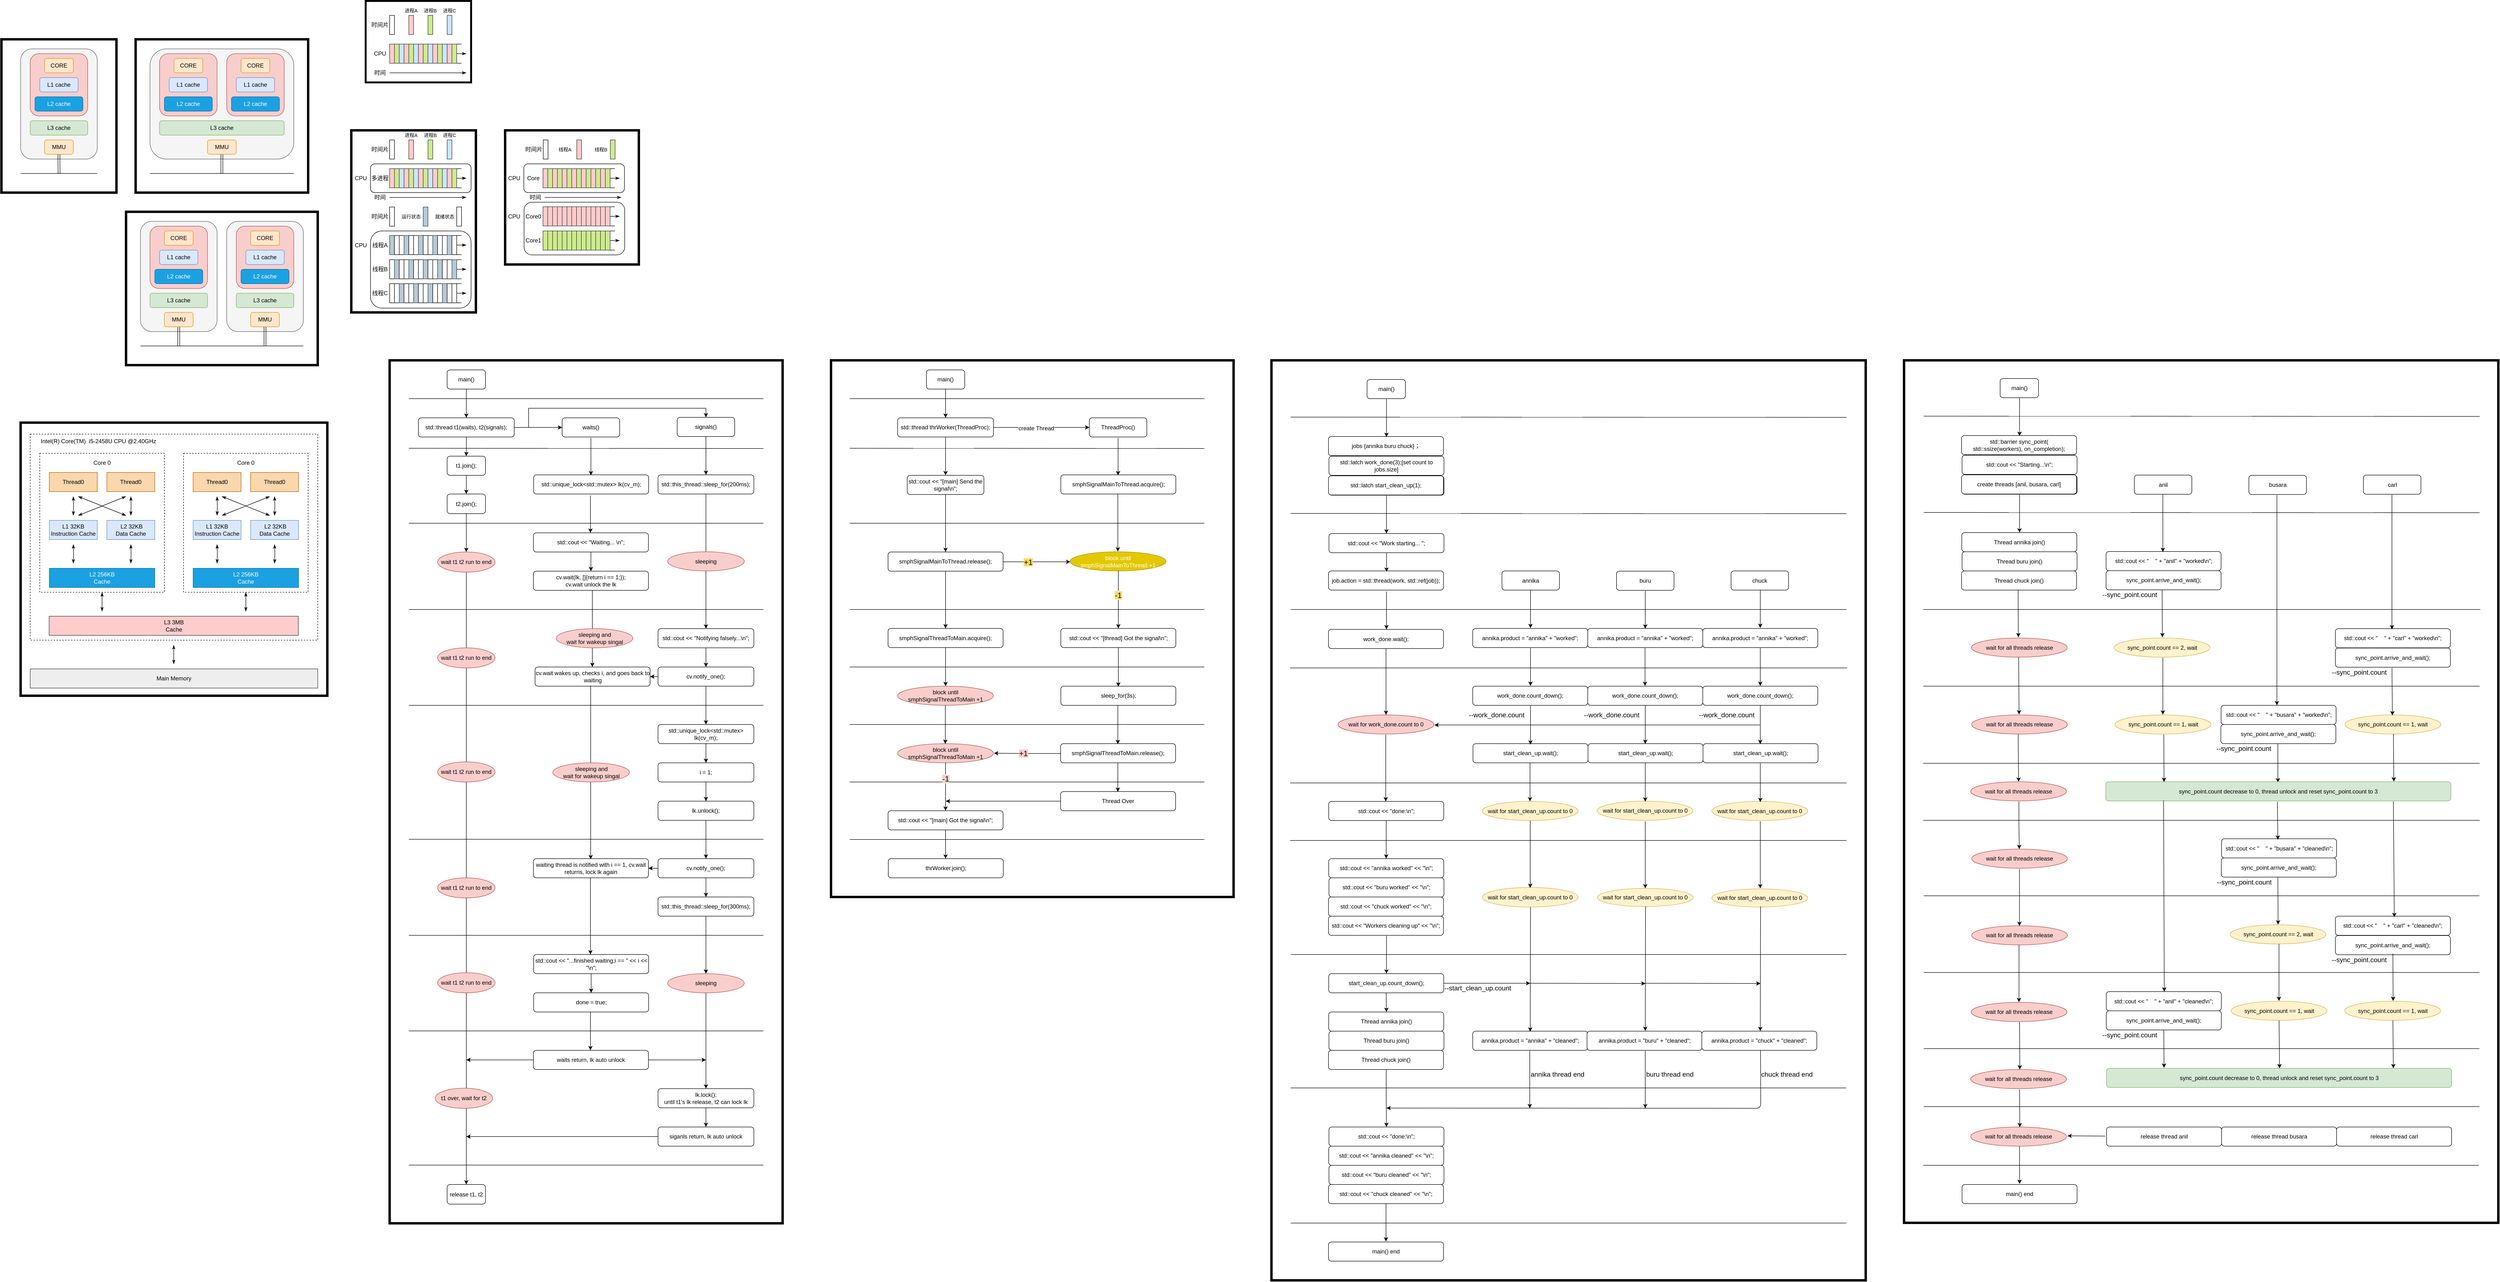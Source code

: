 <mxfile version="12.2.4" pages="1"><diagram id="Mle408nlQQUW61Y-JhIh" name="Page-1"><mxGraphModel dx="2248" dy="1125" grid="1" gridSize="10" guides="1" tooltips="1" connect="1" arrows="1" fold="1" page="1" pageScale="1" pageWidth="827" pageHeight="1169" math="0" shadow="0"><root><mxCell id="0"/><mxCell id="1" parent="0"/><mxCell id="899" value="" style="rounded=0;whiteSpace=wrap;html=1;strokeWidth=5;" parent="1" vertex="1"><mxGeometry x="3200" y="760" width="1240" height="1800" as="geometry"/></mxCell><mxCell id="723" value="" style="rounded=0;whiteSpace=wrap;html=1;strokeWidth=5;" parent="1" vertex="1"><mxGeometry x="1880" y="760" width="1240" height="1920" as="geometry"/></mxCell><mxCell id="579" value="" style="rounded=0;whiteSpace=wrap;html=1;strokeWidth=5;" parent="1" vertex="1"><mxGeometry x="961" y="760" width="840" height="1120" as="geometry"/></mxCell><mxCell id="447" value="" style="rounded=0;whiteSpace=wrap;html=1;strokeWidth=5;" parent="1" vertex="1"><mxGeometry x="40" y="760" width="820" height="1801" as="geometry"/></mxCell><mxCell id="348" value="" style="rounded=0;whiteSpace=wrap;html=1;strokeWidth=5;" parent="1" vertex="1"><mxGeometry x="281" y="280" width="279" height="280" as="geometry"/></mxCell><mxCell id="253" value="" style="rounded=0;whiteSpace=wrap;html=1;strokeWidth=5;" parent="1" vertex="1"><mxGeometry x="-40" y="280" width="260" height="380" as="geometry"/></mxCell><mxCell id="249" value="" style="rounded=1;whiteSpace=wrap;html=1;strokeWidth=1;" parent="1" vertex="1"><mxGeometry y="350" width="210" height="60" as="geometry"/></mxCell><mxCell id="248" value="" style="rounded=1;whiteSpace=wrap;html=1;strokeWidth=1;" parent="1" vertex="1"><mxGeometry y="490" width="210" height="161" as="geometry"/></mxCell><mxCell id="138" value="" style="rounded=0;whiteSpace=wrap;html=1;strokeWidth=4;" parent="1" vertex="1"><mxGeometry x="-10" y="10" width="220" height="170" as="geometry"/></mxCell><mxCell id="103" value="" style="rounded=0;whiteSpace=wrap;html=1;strokeWidth=5;" parent="1" vertex="1"><mxGeometry x="-730" y="890" width="640" height="570" as="geometry"/></mxCell><mxCell id="96" value="" style="rounded=0;whiteSpace=wrap;html=1;dashed=1;strokeWidth=1;" parent="1" vertex="1"><mxGeometry x="-710" y="914" width="600" height="430" as="geometry"/></mxCell><mxCell id="80" value="" style="rounded=0;whiteSpace=wrap;html=1;strokeWidth=1;dashed=1;" parent="1" vertex="1"><mxGeometry x="-690" y="954" width="260" height="290" as="geometry"/></mxCell><mxCell id="66" value="" style="rounded=0;whiteSpace=wrap;html=1;strokeWidth=5;" parent="1" vertex="1"><mxGeometry x="-510" y="450" width="400" height="320" as="geometry"/></mxCell><mxCell id="47" value="" style="rounded=0;whiteSpace=wrap;html=1;strokeWidth=5;" parent="1" vertex="1"><mxGeometry x="-490" y="90" width="360" height="320" as="geometry"/></mxCell><mxCell id="46" value="" style="rounded=0;whiteSpace=wrap;html=1;strokeWidth=5;" parent="1" vertex="1"><mxGeometry x="-770" y="90" width="240" height="320" as="geometry"/></mxCell><mxCell id="6" value="" style="rounded=1;whiteSpace=wrap;html=1;fillColor=#f5f5f5;strokeColor=#666666;fontColor=#333333;" parent="1" vertex="1"><mxGeometry x="-730" y="110" width="160" height="230" as="geometry"/></mxCell><mxCell id="28" value="" style="rounded=1;whiteSpace=wrap;html=1;fillColor=#f8cecc;strokeColor=#b85450;" parent="1" vertex="1"><mxGeometry x="-710" y="120" width="120" height="130" as="geometry"/></mxCell><mxCell id="2" value="CORE" style="rounded=1;whiteSpace=wrap;html=1;fillColor=#ffe6cc;strokeColor=#d79b00;" parent="1" vertex="1"><mxGeometry x="-680" y="130" width="60" height="30" as="geometry"/></mxCell><mxCell id="3" value="L2 cache" style="rounded=1;whiteSpace=wrap;html=1;fillColor=#1ba1e2;strokeColor=#006EAF;fontColor=#ffffff;" parent="1" vertex="1"><mxGeometry x="-700" y="210" width="100" height="30" as="geometry"/></mxCell><mxCell id="4" value="L3 cache" style="rounded=1;whiteSpace=wrap;html=1;fillColor=#d5e8d4;strokeColor=#82b366;" parent="1" vertex="1"><mxGeometry x="-710" y="260" width="120" height="30" as="geometry"/></mxCell><mxCell id="48" style="edgeStyle=orthogonalEdgeStyle;rounded=0;orthogonalLoop=1;jettySize=auto;html=1;exitX=0.5;exitY=1;exitDx=0;exitDy=0;shape=link;" parent="1" source="5" edge="1"><mxGeometry relative="1" as="geometry"><mxPoint x="-649.69" y="370" as="targetPoint"/></mxGeometry></mxCell><mxCell id="5" value="MMU" style="rounded=1;whiteSpace=wrap;html=1;fillColor=#ffe6cc;strokeColor=#d79b00;" parent="1" vertex="1"><mxGeometry x="-680" y="300" width="60" height="30" as="geometry"/></mxCell><mxCell id="12" value="" style="endArrow=none;html=1;" parent="1" edge="1"><mxGeometry width="50" height="50" relative="1" as="geometry"><mxPoint x="-730" y="370" as="sourcePoint"/><mxPoint x="-570" y="370" as="targetPoint"/></mxGeometry></mxCell><mxCell id="25" value="L1 cache" style="rounded=1;whiteSpace=wrap;html=1;fillColor=#dae8fc;strokeColor=#6c8ebf;" parent="1" vertex="1"><mxGeometry x="-690" y="170" width="80" height="30" as="geometry"/></mxCell><mxCell id="29" value="" style="rounded=1;whiteSpace=wrap;html=1;fillColor=#f5f5f5;strokeColor=#666666;fontColor=#333333;" parent="1" vertex="1"><mxGeometry x="-460" y="110" width="300" height="230" as="geometry"/></mxCell><mxCell id="30" value="" style="rounded=1;whiteSpace=wrap;html=1;fillColor=#f8cecc;strokeColor=#b85450;" parent="1" vertex="1"><mxGeometry x="-440" y="120" width="120" height="130" as="geometry"/></mxCell><mxCell id="31" value="CORE" style="rounded=1;whiteSpace=wrap;html=1;fillColor=#ffe6cc;strokeColor=#d79b00;" parent="1" vertex="1"><mxGeometry x="-410" y="130" width="60" height="30" as="geometry"/></mxCell><mxCell id="32" value="L2 cache" style="rounded=1;whiteSpace=wrap;html=1;fillColor=#1ba1e2;strokeColor=#006EAF;fontColor=#ffffff;" parent="1" vertex="1"><mxGeometry x="-430" y="210" width="100" height="30" as="geometry"/></mxCell><mxCell id="36" value="" style="endArrow=none;html=1;" parent="1" edge="1"><mxGeometry width="50" height="50" relative="1" as="geometry"><mxPoint x="-460" y="370" as="sourcePoint"/><mxPoint x="-160" y="370" as="targetPoint"/></mxGeometry></mxCell><mxCell id="37" value="L1 cache" style="rounded=1;whiteSpace=wrap;html=1;fillColor=#dae8fc;strokeColor=#6c8ebf;" parent="1" vertex="1"><mxGeometry x="-420" y="170" width="80" height="30" as="geometry"/></mxCell><mxCell id="38" value="" style="rounded=1;whiteSpace=wrap;html=1;fillColor=#f8cecc;strokeColor=#b85450;" parent="1" vertex="1"><mxGeometry x="-300" y="120" width="120" height="130" as="geometry"/></mxCell><mxCell id="39" value="CORE" style="rounded=1;whiteSpace=wrap;html=1;fillColor=#ffe6cc;strokeColor=#d79b00;" parent="1" vertex="1"><mxGeometry x="-270" y="130" width="60" height="30" as="geometry"/></mxCell><mxCell id="40" value="L2 cache" style="rounded=1;whiteSpace=wrap;html=1;fillColor=#1ba1e2;strokeColor=#006EAF;fontColor=#ffffff;" parent="1" vertex="1"><mxGeometry x="-290" y="210" width="100" height="30" as="geometry"/></mxCell><mxCell id="41" value="L3 cache" style="rounded=1;whiteSpace=wrap;html=1;fillColor=#d5e8d4;strokeColor=#82b366;" parent="1" vertex="1"><mxGeometry x="-440" y="260" width="260" height="30" as="geometry"/></mxCell><mxCell id="43" value="L1 cache" style="rounded=1;whiteSpace=wrap;html=1;fillColor=#dae8fc;strokeColor=#6c8ebf;" parent="1" vertex="1"><mxGeometry x="-280" y="170" width="80" height="30" as="geometry"/></mxCell><mxCell id="45" style="edgeStyle=orthogonalEdgeStyle;shape=link;rounded=0;orthogonalLoop=1;jettySize=auto;html=1;startArrow=classic;startFill=1;" parent="1" source="44" edge="1"><mxGeometry relative="1" as="geometry"><mxPoint x="-310" y="370" as="targetPoint"/></mxGeometry></mxCell><mxCell id="44" value="MMU" style="rounded=1;whiteSpace=wrap;html=1;fillColor=#ffe6cc;strokeColor=#d79b00;" parent="1" vertex="1"><mxGeometry x="-340" y="300" width="60" height="30" as="geometry"/></mxCell><mxCell id="49" value="" style="rounded=1;whiteSpace=wrap;html=1;fillColor=#f5f5f5;strokeColor=#666666;fontColor=#333333;" parent="1" vertex="1"><mxGeometry x="-480" y="470" width="160" height="230" as="geometry"/></mxCell><mxCell id="50" value="" style="rounded=1;whiteSpace=wrap;html=1;fillColor=#f8cecc;strokeColor=#b85450;" parent="1" vertex="1"><mxGeometry x="-460" y="480" width="120" height="130" as="geometry"/></mxCell><mxCell id="51" value="CORE" style="rounded=1;whiteSpace=wrap;html=1;fillColor=#ffe6cc;strokeColor=#d79b00;" parent="1" vertex="1"><mxGeometry x="-430" y="490" width="60" height="30" as="geometry"/></mxCell><mxCell id="52" value="L2 cache" style="rounded=1;whiteSpace=wrap;html=1;fillColor=#1ba1e2;strokeColor=#006EAF;fontColor=#ffffff;" parent="1" vertex="1"><mxGeometry x="-450" y="570" width="100" height="30" as="geometry"/></mxCell><mxCell id="53" value="L3 cache" style="rounded=1;whiteSpace=wrap;html=1;fillColor=#d5e8d4;strokeColor=#82b366;" parent="1" vertex="1"><mxGeometry x="-460" y="620" width="120" height="30" as="geometry"/></mxCell><mxCell id="67" style="edgeStyle=orthogonalEdgeStyle;shape=link;rounded=0;orthogonalLoop=1;jettySize=auto;html=1;exitX=0.5;exitY=1;exitDx=0;exitDy=0;" parent="1" source="55" edge="1"><mxGeometry relative="1" as="geometry"><mxPoint x="-400.034" y="730" as="targetPoint"/></mxGeometry></mxCell><mxCell id="55" value="MMU" style="rounded=1;whiteSpace=wrap;html=1;fillColor=#ffe6cc;strokeColor=#d79b00;" parent="1" vertex="1"><mxGeometry x="-430" y="660" width="60" height="30" as="geometry"/></mxCell><mxCell id="56" value="" style="endArrow=none;html=1;" parent="1" edge="1"><mxGeometry width="50" height="50" relative="1" as="geometry"><mxPoint x="-480" y="730" as="sourcePoint"/><mxPoint x="-140" y="730" as="targetPoint"/></mxGeometry></mxCell><mxCell id="57" value="L1 cache" style="rounded=1;whiteSpace=wrap;html=1;fillColor=#dae8fc;strokeColor=#6c8ebf;" parent="1" vertex="1"><mxGeometry x="-440" y="530" width="80" height="30" as="geometry"/></mxCell><mxCell id="58" value="" style="rounded=1;whiteSpace=wrap;html=1;fillColor=#f5f5f5;strokeColor=#666666;fontColor=#333333;" parent="1" vertex="1"><mxGeometry x="-300" y="470" width="160" height="230" as="geometry"/></mxCell><mxCell id="59" value="" style="rounded=1;whiteSpace=wrap;html=1;fillColor=#f8cecc;strokeColor=#b85450;" parent="1" vertex="1"><mxGeometry x="-280" y="480" width="120" height="130" as="geometry"/></mxCell><mxCell id="60" value="CORE" style="rounded=1;whiteSpace=wrap;html=1;fillColor=#ffe6cc;strokeColor=#d79b00;" parent="1" vertex="1"><mxGeometry x="-250" y="490" width="60" height="30" as="geometry"/></mxCell><mxCell id="61" value="L2 cache" style="rounded=1;whiteSpace=wrap;html=1;fillColor=#1ba1e2;strokeColor=#006EAF;fontColor=#ffffff;" parent="1" vertex="1"><mxGeometry x="-270" y="570" width="100" height="30" as="geometry"/></mxCell><mxCell id="62" value="L3 cache" style="rounded=1;whiteSpace=wrap;html=1;fillColor=#d5e8d4;strokeColor=#82b366;" parent="1" vertex="1"><mxGeometry x="-280" y="620" width="120" height="30" as="geometry"/></mxCell><mxCell id="68" style="edgeStyle=orthogonalEdgeStyle;shape=link;rounded=0;orthogonalLoop=1;jettySize=auto;html=1;exitX=0.5;exitY=1;exitDx=0;exitDy=0;" parent="1" source="63" edge="1"><mxGeometry relative="1" as="geometry"><mxPoint x="-220.034" y="730" as="targetPoint"/></mxGeometry></mxCell><mxCell id="63" value="MMU" style="rounded=1;whiteSpace=wrap;html=1;fillColor=#ffe6cc;strokeColor=#d79b00;" parent="1" vertex="1"><mxGeometry x="-250" y="660" width="60" height="30" as="geometry"/></mxCell><mxCell id="64" value="L1 cache" style="rounded=1;whiteSpace=wrap;html=1;fillColor=#dae8fc;strokeColor=#6c8ebf;" parent="1" vertex="1"><mxGeometry x="-260" y="530" width="80" height="30" as="geometry"/></mxCell><mxCell id="74" style="edgeStyle=orthogonalEdgeStyle;rounded=0;orthogonalLoop=1;jettySize=auto;html=1;startArrow=classicThin;startFill=1;endArrow=classicThin;endFill=1;" parent="1" edge="1"><mxGeometry relative="1" as="geometry"><mxPoint x="-620" y="1044" as="sourcePoint"/><mxPoint x="-620" y="1084" as="targetPoint"/></mxGeometry></mxCell><mxCell id="76" style="rounded=0;orthogonalLoop=1;jettySize=auto;html=1;startArrow=classicThin;startFill=1;endArrow=classicThin;endFill=1;" parent="1" edge="1"><mxGeometry relative="1" as="geometry"><mxPoint x="-610" y="1044" as="sourcePoint"/><mxPoint x="-510" y="1084" as="targetPoint"/></mxGeometry></mxCell><mxCell id="69" value="Thread0" style="rounded=0;whiteSpace=wrap;html=1;strokeWidth=1;fillColor=#fad7ac;strokeColor=#b46504;" parent="1" vertex="1"><mxGeometry x="-670" y="994" width="100" height="40" as="geometry"/></mxCell><mxCell id="70" value="&amp;nbsp;L2 32KB&lt;br&gt;Data Cache" style="rounded=0;whiteSpace=wrap;html=1;strokeWidth=1;fillColor=#dae8fc;strokeColor=#6c8ebf;" parent="1" vertex="1"><mxGeometry x="-550" y="1094" width="100" height="40" as="geometry"/></mxCell><mxCell id="77" style="edgeStyle=none;rounded=0;orthogonalLoop=1;jettySize=auto;html=1;startArrow=classicThin;startFill=1;endArrow=classicThin;endFill=1;" parent="1" edge="1"><mxGeometry relative="1" as="geometry"><mxPoint x="-610" y="1084" as="sourcePoint"/><mxPoint x="-510" y="1044" as="targetPoint"/></mxGeometry></mxCell><mxCell id="71" value="L1 32KB&lt;br&gt;Instruction Cache" style="rounded=0;whiteSpace=wrap;html=1;strokeWidth=1;fillColor=#dae8fc;strokeColor=#6c8ebf;" parent="1" vertex="1"><mxGeometry x="-670" y="1094" width="100" height="40" as="geometry"/></mxCell><mxCell id="75" style="edgeStyle=orthogonalEdgeStyle;rounded=0;orthogonalLoop=1;jettySize=auto;html=1;startArrow=classicThin;startFill=1;endArrow=classicThin;endFill=1;" parent="1" edge="1"><mxGeometry relative="1" as="geometry"><mxPoint x="-500" y="1044" as="sourcePoint"/><mxPoint x="-500" y="1084" as="targetPoint"/></mxGeometry></mxCell><mxCell id="72" value="Thread0" style="rounded=0;whiteSpace=wrap;html=1;strokeWidth=1;fillColor=#fad7ac;strokeColor=#b46504;" parent="1" vertex="1"><mxGeometry x="-550" y="994" width="100" height="40" as="geometry"/></mxCell><mxCell id="73" value="L2 256KB&lt;br&gt;Cache" style="rounded=0;whiteSpace=wrap;html=1;strokeWidth=1;fillColor=#1ba1e2;strokeColor=#006EAF;fontColor=#ffffff;" parent="1" vertex="1"><mxGeometry x="-670" y="1194" width="220" height="40" as="geometry"/></mxCell><mxCell id="78" style="edgeStyle=orthogonalEdgeStyle;rounded=0;orthogonalLoop=1;jettySize=auto;html=1;startArrow=classicThin;startFill=1;endArrow=classicThin;endFill=1;" parent="1" edge="1"><mxGeometry relative="1" as="geometry"><mxPoint x="-620" y="1144" as="sourcePoint"/><mxPoint x="-620" y="1184" as="targetPoint"/></mxGeometry></mxCell><mxCell id="79" style="edgeStyle=orthogonalEdgeStyle;rounded=0;orthogonalLoop=1;jettySize=auto;html=1;startArrow=classicThin;startFill=1;endArrow=classicThin;endFill=1;" parent="1" edge="1"><mxGeometry relative="1" as="geometry"><mxPoint x="-500" y="1144" as="sourcePoint"/><mxPoint x="-500" y="1184" as="targetPoint"/></mxGeometry></mxCell><mxCell id="81" value="Core 0" style="text;html=1;strokeColor=none;fillColor=none;align=center;verticalAlign=middle;whiteSpace=wrap;rounded=0;dashed=1;" parent="1" vertex="1"><mxGeometry x="-580" y="964" width="40" height="20" as="geometry"/></mxCell><mxCell id="82" value="" style="rounded=0;whiteSpace=wrap;html=1;strokeWidth=1;dashed=1;" parent="1" vertex="1"><mxGeometry x="-390" y="954" width="260" height="290" as="geometry"/></mxCell><mxCell id="83" style="edgeStyle=orthogonalEdgeStyle;rounded=0;orthogonalLoop=1;jettySize=auto;html=1;startArrow=classicThin;startFill=1;endArrow=classicThin;endFill=1;" parent="1" edge="1"><mxGeometry relative="1" as="geometry"><mxPoint x="-320" y="1044" as="sourcePoint"/><mxPoint x="-320" y="1084" as="targetPoint"/></mxGeometry></mxCell><mxCell id="84" style="rounded=0;orthogonalLoop=1;jettySize=auto;html=1;startArrow=classicThin;startFill=1;endArrow=classicThin;endFill=1;" parent="1" edge="1"><mxGeometry relative="1" as="geometry"><mxPoint x="-310" y="1044" as="sourcePoint"/><mxPoint x="-210" y="1084" as="targetPoint"/></mxGeometry></mxCell><mxCell id="85" value="Thread0" style="rounded=0;whiteSpace=wrap;html=1;strokeWidth=1;fillColor=#fad7ac;strokeColor=#b46504;" parent="1" vertex="1"><mxGeometry x="-370" y="994" width="100" height="40" as="geometry"/></mxCell><mxCell id="86" value="&amp;nbsp;L2 32KB&lt;br&gt;Data Cache" style="rounded=0;whiteSpace=wrap;html=1;strokeWidth=1;fillColor=#dae8fc;strokeColor=#6c8ebf;" parent="1" vertex="1"><mxGeometry x="-250" y="1094" width="100" height="40" as="geometry"/></mxCell><mxCell id="87" style="edgeStyle=none;rounded=0;orthogonalLoop=1;jettySize=auto;html=1;startArrow=classicThin;startFill=1;endArrow=classicThin;endFill=1;" parent="1" edge="1"><mxGeometry relative="1" as="geometry"><mxPoint x="-310" y="1084" as="sourcePoint"/><mxPoint x="-210" y="1044" as="targetPoint"/></mxGeometry></mxCell><mxCell id="88" value="L1 32KB&lt;br&gt;Instruction Cache" style="rounded=0;whiteSpace=wrap;html=1;strokeWidth=1;fillColor=#dae8fc;strokeColor=#6c8ebf;" parent="1" vertex="1"><mxGeometry x="-370" y="1094" width="100" height="40" as="geometry"/></mxCell><mxCell id="89" style="edgeStyle=orthogonalEdgeStyle;rounded=0;orthogonalLoop=1;jettySize=auto;html=1;startArrow=classicThin;startFill=1;endArrow=classicThin;endFill=1;" parent="1" edge="1"><mxGeometry relative="1" as="geometry"><mxPoint x="-200" y="1044" as="sourcePoint"/><mxPoint x="-200" y="1084" as="targetPoint"/></mxGeometry></mxCell><mxCell id="90" value="Thread0" style="rounded=0;whiteSpace=wrap;html=1;strokeWidth=1;fillColor=#fad7ac;strokeColor=#b46504;" parent="1" vertex="1"><mxGeometry x="-250" y="994" width="100" height="40" as="geometry"/></mxCell><mxCell id="91" value="L2 256KB&lt;br&gt;Cache" style="rounded=0;whiteSpace=wrap;html=1;strokeWidth=1;fillColor=#1ba1e2;strokeColor=#006EAF;fontColor=#ffffff;" parent="1" vertex="1"><mxGeometry x="-370" y="1194" width="220" height="40" as="geometry"/></mxCell><mxCell id="92" style="edgeStyle=orthogonalEdgeStyle;rounded=0;orthogonalLoop=1;jettySize=auto;html=1;startArrow=classicThin;startFill=1;endArrow=classicThin;endFill=1;" parent="1" edge="1"><mxGeometry relative="1" as="geometry"><mxPoint x="-320" y="1144" as="sourcePoint"/><mxPoint x="-320" y="1184" as="targetPoint"/></mxGeometry></mxCell><mxCell id="93" style="edgeStyle=orthogonalEdgeStyle;rounded=0;orthogonalLoop=1;jettySize=auto;html=1;startArrow=classicThin;startFill=1;endArrow=classicThin;endFill=1;" parent="1" edge="1"><mxGeometry relative="1" as="geometry"><mxPoint x="-200" y="1144" as="sourcePoint"/><mxPoint x="-200" y="1184" as="targetPoint"/></mxGeometry></mxCell><mxCell id="94" value="Core 0" style="text;html=1;strokeColor=none;fillColor=none;align=center;verticalAlign=middle;whiteSpace=wrap;rounded=0;dashed=1;" parent="1" vertex="1"><mxGeometry x="-280" y="964" width="40" height="20" as="geometry"/></mxCell><mxCell id="95" value="L3 3MB&lt;br&gt;Cache" style="rounded=0;whiteSpace=wrap;html=1;strokeWidth=1;fillColor=#ffcccc;strokeColor=#36393d;" parent="1" vertex="1"><mxGeometry x="-670.5" y="1294" width="520" height="40" as="geometry"/></mxCell><mxCell id="98" value="" style="endArrow=classicThin;startArrow=classicThin;html=1;entryX=0.5;entryY=1;entryDx=0;entryDy=0;startFill=1;endFill=1;" parent="1" target="80" edge="1"><mxGeometry width="50" height="50" relative="1" as="geometry"><mxPoint x="-560" y="1284" as="sourcePoint"/><mxPoint x="-560" y="1254" as="targetPoint"/></mxGeometry></mxCell><mxCell id="99" value="" style="endArrow=classicThin;startArrow=classicThin;html=1;entryX=0.5;entryY=1;entryDx=0;entryDy=0;startFill=1;endFill=1;" parent="1" edge="1"><mxGeometry width="50" height="50" relative="1" as="geometry"><mxPoint x="-260" y="1284" as="sourcePoint"/><mxPoint x="-260" y="1244" as="targetPoint"/></mxGeometry></mxCell><mxCell id="100" value="Intel(R) Core(TM)&amp;nbsp; i5-2458U CPU @2.40GHz" style="text;html=1;strokeColor=none;fillColor=none;align=left;verticalAlign=middle;whiteSpace=wrap;rounded=0;" parent="1" vertex="1"><mxGeometry x="-690" y="914" width="330" height="30" as="geometry"/></mxCell><mxCell id="101" value="" style="endArrow=classicThin;startArrow=classicThin;html=1;entryX=0.5;entryY=1;entryDx=0;entryDy=0;startFill=1;endFill=1;" parent="1" edge="1"><mxGeometry width="50" height="50" relative="1" as="geometry"><mxPoint x="-410.5" y="1394" as="sourcePoint"/><mxPoint x="-410.5" y="1354" as="targetPoint"/></mxGeometry></mxCell><mxCell id="102" value="Main Memory" style="rounded=0;whiteSpace=wrap;html=1;strokeWidth=1;fillColor=#eeeeee;strokeColor=#36393d;" parent="1" vertex="1"><mxGeometry x="-710" y="1404" width="600" height="40" as="geometry"/></mxCell><mxCell id="105" value="" style="endArrow=classicThin;html=1;endFill=1;" parent="1" edge="1"><mxGeometry width="50" height="50" relative="1" as="geometry"><mxPoint x="40" y="160" as="sourcePoint"/><mxPoint x="200" y="160" as="targetPoint"/></mxGeometry></mxCell><mxCell id="106" value="时间" style="text;html=1;strokeColor=none;fillColor=none;align=center;verticalAlign=middle;whiteSpace=wrap;rounded=0;" parent="1" vertex="1"><mxGeometry y="150" width="40" height="20" as="geometry"/></mxCell><mxCell id="110" value="" style="rounded=0;whiteSpace=wrap;html=1;strokeWidth=1;fillColor=#ffcccc;strokeColor=#36393d;" parent="1" vertex="1"><mxGeometry x="40" y="100" width="10" height="40" as="geometry"/></mxCell><mxCell id="111" value="" style="rounded=0;whiteSpace=wrap;html=1;strokeWidth=1;fillColor=#cdeb8b;strokeColor=#36393d;" parent="1" vertex="1"><mxGeometry x="50" y="100" width="10" height="40" as="geometry"/></mxCell><mxCell id="112" value="" style="rounded=0;whiteSpace=wrap;html=1;strokeWidth=1;fillColor=#cce5ff;strokeColor=#36393d;" parent="1" vertex="1"><mxGeometry x="60" y="100" width="10" height="40" as="geometry"/></mxCell><mxCell id="113" value="" style="rounded=0;whiteSpace=wrap;html=1;strokeWidth=1;fillColor=#ffcccc;strokeColor=#36393d;" parent="1" vertex="1"><mxGeometry x="70" y="100" width="10" height="40" as="geometry"/></mxCell><mxCell id="114" value="" style="rounded=0;whiteSpace=wrap;html=1;strokeWidth=1;fillColor=#cdeb8b;strokeColor=#36393d;" parent="1" vertex="1"><mxGeometry x="80" y="100" width="10" height="40" as="geometry"/></mxCell><mxCell id="115" value="" style="rounded=0;whiteSpace=wrap;html=1;strokeWidth=1;fillColor=#cce5ff;strokeColor=#36393d;" parent="1" vertex="1"><mxGeometry x="90" y="100" width="10" height="40" as="geometry"/></mxCell><mxCell id="116" value="" style="rounded=0;whiteSpace=wrap;html=1;strokeWidth=1;fillColor=#ffcccc;strokeColor=#36393d;" parent="1" vertex="1"><mxGeometry x="100" y="100" width="10" height="40" as="geometry"/></mxCell><mxCell id="117" value="" style="rounded=0;whiteSpace=wrap;html=1;strokeWidth=1;fillColor=#cdeb8b;strokeColor=#36393d;" parent="1" vertex="1"><mxGeometry x="110" y="100" width="10" height="40" as="geometry"/></mxCell><mxCell id="118" value="" style="rounded=0;whiteSpace=wrap;html=1;strokeWidth=1;fillColor=#cce5ff;strokeColor=#36393d;" parent="1" vertex="1"><mxGeometry x="120" y="100" width="10" height="40" as="geometry"/></mxCell><mxCell id="119" value="" style="rounded=0;whiteSpace=wrap;html=1;strokeWidth=1;fillColor=#ffcccc;strokeColor=#36393d;" parent="1" vertex="1"><mxGeometry x="130" y="100" width="10" height="40" as="geometry"/></mxCell><mxCell id="120" value="" style="rounded=0;whiteSpace=wrap;html=1;strokeWidth=1;fillColor=#cdeb8b;strokeColor=#36393d;" parent="1" vertex="1"><mxGeometry x="140" y="100" width="10" height="40" as="geometry"/></mxCell><mxCell id="121" value="" style="endArrow=classicThin;html=1;endFill=1;" parent="1" edge="1"><mxGeometry width="50" height="50" relative="1" as="geometry"><mxPoint x="180" y="120" as="sourcePoint"/><mxPoint x="200" y="120" as="targetPoint"/></mxGeometry></mxCell><mxCell id="122" value="" style="endArrow=none;html=1;endFill=0;exitX=1;exitY=0.5;exitDx=0;exitDy=0;" parent="1" edge="1"><mxGeometry width="50" height="50" relative="1" as="geometry"><mxPoint x="180" y="100" as="sourcePoint"/><mxPoint x="190" y="100" as="targetPoint"/></mxGeometry></mxCell><mxCell id="123" value="" style="endArrow=none;html=1;endFill=0;exitX=1;exitY=0.5;exitDx=0;exitDy=0;" parent="1" edge="1"><mxGeometry width="50" height="50" relative="1" as="geometry"><mxPoint x="180" y="140" as="sourcePoint"/><mxPoint x="190" y="140" as="targetPoint"/></mxGeometry></mxCell><mxCell id="124" value="CPU" style="text;html=1;strokeColor=none;fillColor=none;align=center;verticalAlign=middle;whiteSpace=wrap;rounded=0;" parent="1" vertex="1"><mxGeometry y="110" width="40" height="20" as="geometry"/></mxCell><mxCell id="125" value="" style="rounded=0;whiteSpace=wrap;html=1;strokeWidth=1;" parent="1" vertex="1"><mxGeometry x="40" y="40" width="10" height="40" as="geometry"/></mxCell><mxCell id="126" value="时间片" style="text;html=1;strokeColor=none;fillColor=none;align=center;verticalAlign=middle;whiteSpace=wrap;rounded=0;" parent="1" vertex="1"><mxGeometry y="50" width="40" height="20" as="geometry"/></mxCell><mxCell id="127" value="" style="rounded=0;whiteSpace=wrap;html=1;strokeWidth=1;fillColor=#ffcccc;strokeColor=#36393d;" parent="1" vertex="1"><mxGeometry x="80" y="40" width="10" height="40" as="geometry"/></mxCell><mxCell id="128" value="" style="rounded=0;whiteSpace=wrap;html=1;strokeWidth=1;fillColor=#cdeb8b;strokeColor=#36393d;" parent="1" vertex="1"><mxGeometry x="120" y="40" width="10" height="40" as="geometry"/></mxCell><mxCell id="129" value="" style="rounded=0;whiteSpace=wrap;html=1;strokeWidth=1;fillColor=#cce5ff;strokeColor=#36393d;" parent="1" vertex="1"><mxGeometry x="160" y="40" width="10" height="40" as="geometry"/></mxCell><mxCell id="131" value="&lt;font style=&quot;font-size: 10px&quot;&gt;进程A&lt;/font&gt;" style="text;html=1;strokeColor=none;fillColor=none;align=center;verticalAlign=middle;whiteSpace=wrap;rounded=0;" parent="1" vertex="1"><mxGeometry x="70" y="20" width="30" height="20" as="geometry"/></mxCell><mxCell id="132" value="&lt;font style=&quot;font-size: 10px&quot;&gt;进程B&lt;/font&gt;" style="text;html=1;strokeColor=none;fillColor=none;align=center;verticalAlign=middle;whiteSpace=wrap;rounded=0;" parent="1" vertex="1"><mxGeometry x="110" y="20" width="30" height="20" as="geometry"/></mxCell><mxCell id="133" value="&lt;font style=&quot;font-size: 10px&quot;&gt;进程C&lt;/font&gt;" style="text;html=1;strokeColor=none;fillColor=none;align=center;verticalAlign=middle;whiteSpace=wrap;rounded=0;" parent="1" vertex="1"><mxGeometry x="150" y="20" width="30" height="20" as="geometry"/></mxCell><mxCell id="135" value="" style="rounded=0;whiteSpace=wrap;html=1;strokeWidth=1;fillColor=#cce5ff;strokeColor=#36393d;" parent="1" vertex="1"><mxGeometry x="150" y="100" width="10" height="40" as="geometry"/></mxCell><mxCell id="136" value="" style="rounded=0;whiteSpace=wrap;html=1;strokeWidth=1;fillColor=#ffcccc;strokeColor=#36393d;" parent="1" vertex="1"><mxGeometry x="160" y="100" width="10" height="40" as="geometry"/></mxCell><mxCell id="137" value="" style="rounded=0;whiteSpace=wrap;html=1;strokeWidth=1;fillColor=#cdeb8b;strokeColor=#36393d;" parent="1" vertex="1"><mxGeometry x="170" y="100" width="10" height="40" as="geometry"/></mxCell><mxCell id="140" value="" style="endArrow=classicThin;html=1;endFill=1;" parent="1" edge="1"><mxGeometry width="50" height="50" relative="1" as="geometry"><mxPoint x="40" y="420" as="sourcePoint"/><mxPoint x="200" y="420" as="targetPoint"/></mxGeometry></mxCell><mxCell id="141" value="时间" style="text;html=1;strokeColor=none;fillColor=none;align=center;verticalAlign=middle;whiteSpace=wrap;rounded=0;" parent="1" vertex="1"><mxGeometry y="410" width="40" height="20" as="geometry"/></mxCell><mxCell id="142" value="" style="rounded=0;whiteSpace=wrap;html=1;strokeWidth=1;fillColor=#ffcccc;strokeColor=#36393d;" parent="1" vertex="1"><mxGeometry x="40" y="360" width="10" height="40" as="geometry"/></mxCell><mxCell id="143" value="" style="rounded=0;whiteSpace=wrap;html=1;strokeWidth=1;fillColor=#cdeb8b;strokeColor=#36393d;" parent="1" vertex="1"><mxGeometry x="50" y="360" width="10" height="40" as="geometry"/></mxCell><mxCell id="144" value="" style="rounded=0;whiteSpace=wrap;html=1;strokeWidth=1;fillColor=#cce5ff;strokeColor=#36393d;" parent="1" vertex="1"><mxGeometry x="60" y="360" width="10" height="40" as="geometry"/></mxCell><mxCell id="145" value="" style="rounded=0;whiteSpace=wrap;html=1;strokeWidth=1;fillColor=#ffcccc;strokeColor=#36393d;" parent="1" vertex="1"><mxGeometry x="70" y="360" width="10" height="40" as="geometry"/></mxCell><mxCell id="146" value="" style="rounded=0;whiteSpace=wrap;html=1;strokeWidth=1;fillColor=#cdeb8b;strokeColor=#36393d;" parent="1" vertex="1"><mxGeometry x="80" y="360" width="10" height="40" as="geometry"/></mxCell><mxCell id="147" value="" style="rounded=0;whiteSpace=wrap;html=1;strokeWidth=1;fillColor=#cce5ff;strokeColor=#36393d;" parent="1" vertex="1"><mxGeometry x="90" y="360" width="10" height="40" as="geometry"/></mxCell><mxCell id="148" value="" style="rounded=0;whiteSpace=wrap;html=1;strokeWidth=1;fillColor=#ffcccc;strokeColor=#36393d;" parent="1" vertex="1"><mxGeometry x="100" y="360" width="10" height="40" as="geometry"/></mxCell><mxCell id="149" value="" style="rounded=0;whiteSpace=wrap;html=1;strokeWidth=1;fillColor=#cdeb8b;strokeColor=#36393d;" parent="1" vertex="1"><mxGeometry x="110" y="360" width="10" height="40" as="geometry"/></mxCell><mxCell id="150" value="" style="rounded=0;whiteSpace=wrap;html=1;strokeWidth=1;fillColor=#cce5ff;strokeColor=#36393d;" parent="1" vertex="1"><mxGeometry x="120" y="360" width="10" height="40" as="geometry"/></mxCell><mxCell id="151" value="" style="rounded=0;whiteSpace=wrap;html=1;strokeWidth=1;fillColor=#ffcccc;strokeColor=#36393d;" parent="1" vertex="1"><mxGeometry x="130" y="360" width="10" height="40" as="geometry"/></mxCell><mxCell id="152" value="" style="rounded=0;whiteSpace=wrap;html=1;strokeWidth=1;fillColor=#cdeb8b;strokeColor=#36393d;" parent="1" vertex="1"><mxGeometry x="140" y="360" width="10" height="40" as="geometry"/></mxCell><mxCell id="153" value="" style="endArrow=classicThin;html=1;endFill=1;" parent="1" edge="1"><mxGeometry width="50" height="50" relative="1" as="geometry"><mxPoint x="180" y="380" as="sourcePoint"/><mxPoint x="200" y="380" as="targetPoint"/></mxGeometry></mxCell><mxCell id="154" value="" style="endArrow=none;html=1;endFill=0;exitX=1;exitY=0.5;exitDx=0;exitDy=0;" parent="1" edge="1"><mxGeometry width="50" height="50" relative="1" as="geometry"><mxPoint x="180" y="360" as="sourcePoint"/><mxPoint x="190" y="360" as="targetPoint"/></mxGeometry></mxCell><mxCell id="155" value="" style="endArrow=none;html=1;endFill=0;exitX=1;exitY=0.5;exitDx=0;exitDy=0;" parent="1" edge="1"><mxGeometry width="50" height="50" relative="1" as="geometry"><mxPoint x="180" y="400" as="sourcePoint"/><mxPoint x="190" y="400" as="targetPoint"/></mxGeometry></mxCell><mxCell id="156" value="多进程" style="text;html=1;strokeColor=none;fillColor=none;align=center;verticalAlign=middle;whiteSpace=wrap;rounded=0;" parent="1" vertex="1"><mxGeometry y="370" width="40" height="20" as="geometry"/></mxCell><mxCell id="157" value="" style="rounded=0;whiteSpace=wrap;html=1;strokeWidth=1;" parent="1" vertex="1"><mxGeometry x="40" y="440" width="10" height="40" as="geometry"/></mxCell><mxCell id="158" value="时间片" style="text;html=1;strokeColor=none;fillColor=none;align=center;verticalAlign=middle;whiteSpace=wrap;rounded=0;" parent="1" vertex="1"><mxGeometry y="450" width="40" height="20" as="geometry"/></mxCell><mxCell id="160" value="" style="rounded=0;whiteSpace=wrap;html=1;strokeWidth=1;fillColor=#bac8d3;strokeColor=#23445d;" parent="1" vertex="1"><mxGeometry x="110" y="440" width="10" height="40" as="geometry"/></mxCell><mxCell id="161" value="" style="rounded=0;whiteSpace=wrap;html=1;strokeWidth=1;" parent="1" vertex="1"><mxGeometry x="180" y="440" width="10" height="40" as="geometry"/></mxCell><mxCell id="163" value="&lt;font style=&quot;font-size: 10px&quot;&gt;运行状态&lt;/font&gt;" style="text;html=1;strokeColor=none;fillColor=none;align=center;verticalAlign=middle;whiteSpace=wrap;rounded=0;" parent="1" vertex="1"><mxGeometry x="60" y="450" width="50" height="20" as="geometry"/></mxCell><mxCell id="164" value="&lt;font style=&quot;font-size: 10px&quot;&gt;就绪状态&lt;/font&gt;" style="text;html=1;strokeColor=none;fillColor=none;align=center;verticalAlign=middle;whiteSpace=wrap;rounded=0;" parent="1" vertex="1"><mxGeometry x="130" y="450" width="50" height="20" as="geometry"/></mxCell><mxCell id="165" value="" style="rounded=0;whiteSpace=wrap;html=1;strokeWidth=1;fillColor=#cce5ff;strokeColor=#36393d;" parent="1" vertex="1"><mxGeometry x="150" y="360" width="10" height="40" as="geometry"/></mxCell><mxCell id="166" value="" style="rounded=0;whiteSpace=wrap;html=1;strokeWidth=1;fillColor=#ffcccc;strokeColor=#36393d;" parent="1" vertex="1"><mxGeometry x="160" y="360" width="10" height="40" as="geometry"/></mxCell><mxCell id="167" value="" style="rounded=0;whiteSpace=wrap;html=1;strokeWidth=1;fillColor=#cdeb8b;strokeColor=#36393d;" parent="1" vertex="1"><mxGeometry x="170" y="360" width="10" height="40" as="geometry"/></mxCell><mxCell id="168" value="" style="rounded=0;whiteSpace=wrap;html=1;strokeWidth=1;" parent="1" vertex="1"><mxGeometry x="40" y="300" width="10" height="40" as="geometry"/></mxCell><mxCell id="169" value="时间片" style="text;html=1;strokeColor=none;fillColor=none;align=center;verticalAlign=middle;whiteSpace=wrap;rounded=0;" parent="1" vertex="1"><mxGeometry y="310" width="40" height="20" as="geometry"/></mxCell><mxCell id="170" value="" style="rounded=0;whiteSpace=wrap;html=1;strokeWidth=1;fillColor=#ffcccc;strokeColor=#36393d;" parent="1" vertex="1"><mxGeometry x="80" y="300" width="10" height="40" as="geometry"/></mxCell><mxCell id="171" value="" style="rounded=0;whiteSpace=wrap;html=1;strokeWidth=1;fillColor=#cdeb8b;strokeColor=#36393d;" parent="1" vertex="1"><mxGeometry x="120" y="300" width="10" height="40" as="geometry"/></mxCell><mxCell id="172" value="" style="rounded=0;whiteSpace=wrap;html=1;strokeWidth=1;fillColor=#cce5ff;strokeColor=#36393d;" parent="1" vertex="1"><mxGeometry x="160" y="300" width="10" height="40" as="geometry"/></mxCell><mxCell id="173" value="&lt;font style=&quot;font-size: 10px&quot;&gt;进程A&lt;/font&gt;" style="text;html=1;strokeColor=none;fillColor=none;align=center;verticalAlign=middle;whiteSpace=wrap;rounded=0;" parent="1" vertex="1"><mxGeometry x="70" y="280" width="30" height="20" as="geometry"/></mxCell><mxCell id="174" value="&lt;font style=&quot;font-size: 10px&quot;&gt;进程B&lt;/font&gt;" style="text;html=1;strokeColor=none;fillColor=none;align=center;verticalAlign=middle;whiteSpace=wrap;rounded=0;" parent="1" vertex="1"><mxGeometry x="110" y="280" width="30" height="20" as="geometry"/></mxCell><mxCell id="175" value="&lt;font style=&quot;font-size: 10px&quot;&gt;进程C&lt;/font&gt;" style="text;html=1;strokeColor=none;fillColor=none;align=center;verticalAlign=middle;whiteSpace=wrap;rounded=0;" parent="1" vertex="1"><mxGeometry x="150" y="280" width="30" height="20" as="geometry"/></mxCell><mxCell id="176" value="" style="rounded=0;whiteSpace=wrap;html=1;strokeWidth=1;fillColor=#bac8d3;strokeColor=#23445d;" parent="1" vertex="1"><mxGeometry x="40" y="499.5" width="10" height="40" as="geometry"/></mxCell><mxCell id="177" value="" style="rounded=0;whiteSpace=wrap;html=1;strokeWidth=1;" parent="1" vertex="1"><mxGeometry x="50" y="499.5" width="10" height="40" as="geometry"/></mxCell><mxCell id="178" value="" style="rounded=0;whiteSpace=wrap;html=1;strokeWidth=1;" parent="1" vertex="1"><mxGeometry x="60" y="499.5" width="10" height="40" as="geometry"/></mxCell><mxCell id="179" value="" style="rounded=0;whiteSpace=wrap;html=1;strokeWidth=1;fillColor=#bac8d3;strokeColor=#23445d;" parent="1" vertex="1"><mxGeometry x="70" y="499.5" width="10" height="40" as="geometry"/></mxCell><mxCell id="180" value="" style="rounded=0;whiteSpace=wrap;html=1;strokeWidth=1;" parent="1" vertex="1"><mxGeometry x="80" y="499.5" width="10" height="40" as="geometry"/></mxCell><mxCell id="181" value="" style="rounded=0;whiteSpace=wrap;html=1;strokeWidth=1;" parent="1" vertex="1"><mxGeometry x="90" y="499.5" width="10" height="40" as="geometry"/></mxCell><mxCell id="182" value="" style="rounded=0;whiteSpace=wrap;html=1;strokeWidth=1;fillColor=#bac8d3;strokeColor=#23445d;" parent="1" vertex="1"><mxGeometry x="100" y="499.5" width="10" height="40" as="geometry"/></mxCell><mxCell id="183" value="" style="rounded=0;whiteSpace=wrap;html=1;strokeWidth=1;" parent="1" vertex="1"><mxGeometry x="110" y="499.5" width="10" height="40" as="geometry"/></mxCell><mxCell id="184" value="" style="rounded=0;whiteSpace=wrap;html=1;strokeWidth=1;" parent="1" vertex="1"><mxGeometry x="120" y="499.5" width="10" height="40" as="geometry"/></mxCell><mxCell id="185" value="" style="rounded=0;whiteSpace=wrap;html=1;strokeWidth=1;fillColor=#bac8d3;strokeColor=#23445d;" parent="1" vertex="1"><mxGeometry x="130" y="499.5" width="10" height="40" as="geometry"/></mxCell><mxCell id="186" value="" style="rounded=0;whiteSpace=wrap;html=1;strokeWidth=1;" parent="1" vertex="1"><mxGeometry x="140" y="499.5" width="10" height="40" as="geometry"/></mxCell><mxCell id="187" value="" style="endArrow=classicThin;html=1;endFill=1;" parent="1" edge="1"><mxGeometry width="50" height="50" relative="1" as="geometry"><mxPoint x="180" y="519.5" as="sourcePoint"/><mxPoint x="200" y="519.5" as="targetPoint"/></mxGeometry></mxCell><mxCell id="188" value="" style="endArrow=none;html=1;endFill=0;exitX=1;exitY=0.5;exitDx=0;exitDy=0;" parent="1" edge="1"><mxGeometry width="50" height="50" relative="1" as="geometry"><mxPoint x="180" y="499.5" as="sourcePoint"/><mxPoint x="190" y="499.5" as="targetPoint"/></mxGeometry></mxCell><mxCell id="189" value="" style="endArrow=none;html=1;endFill=0;exitX=1;exitY=0.5;exitDx=0;exitDy=0;" parent="1" edge="1"><mxGeometry width="50" height="50" relative="1" as="geometry"><mxPoint x="180" y="539.5" as="sourcePoint"/><mxPoint x="190" y="539.5" as="targetPoint"/></mxGeometry></mxCell><mxCell id="190" value="" style="rounded=0;whiteSpace=wrap;html=1;strokeWidth=1;" parent="1" vertex="1"><mxGeometry x="150" y="499.5" width="10" height="40" as="geometry"/></mxCell><mxCell id="191" value="" style="rounded=0;whiteSpace=wrap;html=1;strokeWidth=1;fillColor=#bac8d3;strokeColor=#23445d;" parent="1" vertex="1"><mxGeometry x="160" y="499.5" width="10" height="40" as="geometry"/></mxCell><mxCell id="192" value="" style="rounded=0;whiteSpace=wrap;html=1;strokeWidth=1;" parent="1" vertex="1"><mxGeometry x="170" y="499.5" width="10" height="40" as="geometry"/></mxCell><mxCell id="210" value="" style="rounded=0;whiteSpace=wrap;html=1;strokeWidth=1;" parent="1" vertex="1"><mxGeometry x="40" y="550" width="10" height="40" as="geometry"/></mxCell><mxCell id="211" value="" style="rounded=0;whiteSpace=wrap;html=1;strokeWidth=1;fillColor=#bac8d3;strokeColor=#23445d;" parent="1" vertex="1"><mxGeometry x="50" y="550" width="10" height="40" as="geometry"/></mxCell><mxCell id="212" value="" style="rounded=0;whiteSpace=wrap;html=1;strokeWidth=1;" parent="1" vertex="1"><mxGeometry x="60" y="550" width="10" height="40" as="geometry"/></mxCell><mxCell id="213" value="" style="rounded=0;whiteSpace=wrap;html=1;strokeWidth=1;" parent="1" vertex="1"><mxGeometry x="70" y="550" width="10" height="40" as="geometry"/></mxCell><mxCell id="214" value="" style="rounded=0;whiteSpace=wrap;html=1;strokeWidth=1;fillColor=#bac8d3;strokeColor=#23445d;" parent="1" vertex="1"><mxGeometry x="80" y="550" width="10" height="40" as="geometry"/></mxCell><mxCell id="215" value="" style="rounded=0;whiteSpace=wrap;html=1;strokeWidth=1;" parent="1" vertex="1"><mxGeometry x="90" y="550" width="10" height="40" as="geometry"/></mxCell><mxCell id="216" value="" style="rounded=0;whiteSpace=wrap;html=1;strokeWidth=1;" parent="1" vertex="1"><mxGeometry x="100" y="550" width="10" height="40" as="geometry"/></mxCell><mxCell id="217" value="" style="rounded=0;whiteSpace=wrap;html=1;strokeWidth=1;fillColor=#bac8d3;strokeColor=#23445d;" parent="1" vertex="1"><mxGeometry x="110" y="550" width="10" height="40" as="geometry"/></mxCell><mxCell id="218" value="" style="rounded=0;whiteSpace=wrap;html=1;strokeWidth=1;" parent="1" vertex="1"><mxGeometry x="120" y="550" width="10" height="40" as="geometry"/></mxCell><mxCell id="219" value="" style="rounded=0;whiteSpace=wrap;html=1;strokeWidth=1;" parent="1" vertex="1"><mxGeometry x="130" y="550" width="10" height="40" as="geometry"/></mxCell><mxCell id="220" value="" style="rounded=0;whiteSpace=wrap;html=1;strokeWidth=1;fillColor=#bac8d3;strokeColor=#23445d;" parent="1" vertex="1"><mxGeometry x="140" y="550" width="10" height="40" as="geometry"/></mxCell><mxCell id="221" value="" style="endArrow=classicThin;html=1;endFill=1;" parent="1" edge="1"><mxGeometry width="50" height="50" relative="1" as="geometry"><mxPoint x="180" y="570" as="sourcePoint"/><mxPoint x="200" y="570" as="targetPoint"/></mxGeometry></mxCell><mxCell id="222" value="" style="endArrow=none;html=1;endFill=0;exitX=1;exitY=0.5;exitDx=0;exitDy=0;" parent="1" edge="1"><mxGeometry width="50" height="50" relative="1" as="geometry"><mxPoint x="180" y="550" as="sourcePoint"/><mxPoint x="190" y="550" as="targetPoint"/></mxGeometry></mxCell><mxCell id="223" value="" style="endArrow=none;html=1;endFill=0;exitX=1;exitY=0.5;exitDx=0;exitDy=0;" parent="1" edge="1"><mxGeometry width="50" height="50" relative="1" as="geometry"><mxPoint x="180" y="590" as="sourcePoint"/><mxPoint x="190" y="590" as="targetPoint"/></mxGeometry></mxCell><mxCell id="224" value="" style="rounded=0;whiteSpace=wrap;html=1;strokeWidth=1;" parent="1" vertex="1"><mxGeometry x="150" y="550" width="10" height="40" as="geometry"/></mxCell><mxCell id="225" value="" style="rounded=0;whiteSpace=wrap;html=1;strokeWidth=1;" parent="1" vertex="1"><mxGeometry x="160" y="550" width="10" height="40" as="geometry"/></mxCell><mxCell id="226" value="" style="rounded=0;whiteSpace=wrap;html=1;strokeWidth=1;fillColor=#bac8d3;strokeColor=#23445d;" parent="1" vertex="1"><mxGeometry x="170" y="550" width="10" height="40" as="geometry"/></mxCell><mxCell id="227" value="" style="rounded=0;whiteSpace=wrap;html=1;strokeWidth=1;" parent="1" vertex="1"><mxGeometry x="40" y="600" width="10" height="40" as="geometry"/></mxCell><mxCell id="228" value="" style="rounded=0;whiteSpace=wrap;html=1;strokeWidth=1;" parent="1" vertex="1"><mxGeometry x="50" y="600" width="10" height="40" as="geometry"/></mxCell><mxCell id="229" value="" style="rounded=0;whiteSpace=wrap;html=1;strokeWidth=1;fillColor=#bac8d3;strokeColor=#23445d;" parent="1" vertex="1"><mxGeometry x="60" y="600" width="10" height="40" as="geometry"/></mxCell><mxCell id="230" value="" style="rounded=0;whiteSpace=wrap;html=1;strokeWidth=1;" parent="1" vertex="1"><mxGeometry x="70" y="600" width="10" height="40" as="geometry"/></mxCell><mxCell id="231" value="" style="rounded=0;whiteSpace=wrap;html=1;strokeWidth=1;" parent="1" vertex="1"><mxGeometry x="80" y="600" width="10" height="40" as="geometry"/></mxCell><mxCell id="232" value="" style="rounded=0;whiteSpace=wrap;html=1;strokeWidth=1;fillColor=#bac8d3;strokeColor=#23445d;" parent="1" vertex="1"><mxGeometry x="90" y="600" width="10" height="40" as="geometry"/></mxCell><mxCell id="233" value="" style="rounded=0;whiteSpace=wrap;html=1;strokeWidth=1;" parent="1" vertex="1"><mxGeometry x="100" y="600" width="10" height="40" as="geometry"/></mxCell><mxCell id="234" value="" style="rounded=0;whiteSpace=wrap;html=1;strokeWidth=1;" parent="1" vertex="1"><mxGeometry x="110" y="600" width="10" height="40" as="geometry"/></mxCell><mxCell id="235" value="" style="rounded=0;whiteSpace=wrap;html=1;strokeWidth=1;fillColor=#bac8d3;strokeColor=#23445d;" parent="1" vertex="1"><mxGeometry x="120" y="600" width="10" height="40" as="geometry"/></mxCell><mxCell id="236" value="" style="rounded=0;whiteSpace=wrap;html=1;strokeWidth=1;" parent="1" vertex="1"><mxGeometry x="130" y="600" width="10" height="40" as="geometry"/></mxCell><mxCell id="237" value="" style="rounded=0;whiteSpace=wrap;html=1;strokeWidth=1;" parent="1" vertex="1"><mxGeometry x="140" y="600" width="10" height="40" as="geometry"/></mxCell><mxCell id="238" value="" style="endArrow=classicThin;html=1;endFill=1;" parent="1" edge="1"><mxGeometry width="50" height="50" relative="1" as="geometry"><mxPoint x="180" y="620" as="sourcePoint"/><mxPoint x="200" y="620" as="targetPoint"/></mxGeometry></mxCell><mxCell id="239" value="" style="endArrow=none;html=1;endFill=0;exitX=1;exitY=0.5;exitDx=0;exitDy=0;" parent="1" edge="1"><mxGeometry width="50" height="50" relative="1" as="geometry"><mxPoint x="180" y="600" as="sourcePoint"/><mxPoint x="190" y="600" as="targetPoint"/></mxGeometry></mxCell><mxCell id="240" value="" style="endArrow=none;html=1;endFill=0;exitX=1;exitY=0.5;exitDx=0;exitDy=0;" parent="1" edge="1"><mxGeometry width="50" height="50" relative="1" as="geometry"><mxPoint x="180" y="640" as="sourcePoint"/><mxPoint x="190" y="640" as="targetPoint"/></mxGeometry></mxCell><mxCell id="241" value="" style="rounded=0;whiteSpace=wrap;html=1;strokeWidth=1;fillColor=#bac8d3;strokeColor=#23445d;" parent="1" vertex="1"><mxGeometry x="150" y="600" width="10" height="40" as="geometry"/></mxCell><mxCell id="242" value="" style="rounded=0;whiteSpace=wrap;html=1;strokeWidth=1;" parent="1" vertex="1"><mxGeometry x="160" y="600" width="10" height="40" as="geometry"/></mxCell><mxCell id="243" value="" style="rounded=0;whiteSpace=wrap;html=1;strokeWidth=1;" parent="1" vertex="1"><mxGeometry x="170" y="600" width="10" height="40" as="geometry"/></mxCell><mxCell id="244" value="线程A" style="text;html=1;strokeColor=none;fillColor=none;align=center;verticalAlign=middle;whiteSpace=wrap;rounded=0;" parent="1" vertex="1"><mxGeometry y="509.5" width="40" height="20" as="geometry"/></mxCell><mxCell id="245" value="线程B" style="text;html=1;strokeColor=none;fillColor=none;align=center;verticalAlign=middle;whiteSpace=wrap;rounded=0;" parent="1" vertex="1"><mxGeometry y="560" width="40" height="20" as="geometry"/></mxCell><mxCell id="246" value="线程C" style="text;html=1;strokeColor=none;fillColor=none;align=center;verticalAlign=middle;whiteSpace=wrap;rounded=0;" parent="1" vertex="1"><mxGeometry y="610" width="40" height="20" as="geometry"/></mxCell><mxCell id="250" value="CPU" style="text;html=1;strokeColor=none;fillColor=none;align=center;verticalAlign=middle;whiteSpace=wrap;rounded=0;" parent="1" vertex="1"><mxGeometry x="-40" y="370" width="40" height="20" as="geometry"/></mxCell><mxCell id="251" value="CPU" style="text;html=1;strokeColor=none;fillColor=none;align=center;verticalAlign=middle;whiteSpace=wrap;rounded=0;" parent="1" vertex="1"><mxGeometry x="-40" y="510" width="40" height="20" as="geometry"/></mxCell><mxCell id="255" value="" style="rounded=1;whiteSpace=wrap;html=1;strokeWidth=1;" parent="1" vertex="1"><mxGeometry x="320" y="350" width="210" height="60" as="geometry"/></mxCell><mxCell id="256" value="" style="rounded=1;whiteSpace=wrap;html=1;strokeWidth=1;" parent="1" vertex="1"><mxGeometry x="320.5" y="430" width="210" height="110" as="geometry"/></mxCell><mxCell id="257" value="" style="endArrow=classicThin;html=1;endFill=1;" parent="1" edge="1"><mxGeometry width="50" height="50" relative="1" as="geometry"><mxPoint x="363.5" y="420" as="sourcePoint"/><mxPoint x="523.5" y="420" as="targetPoint"/></mxGeometry></mxCell><mxCell id="258" value="时间" style="text;html=1;strokeColor=none;fillColor=none;align=center;verticalAlign=middle;whiteSpace=wrap;rounded=0;" parent="1" vertex="1"><mxGeometry x="323.5" y="410" width="40" height="20" as="geometry"/></mxCell><mxCell id="259" value="" style="rounded=0;whiteSpace=wrap;html=1;strokeWidth=1;fillColor=#ffcccc;strokeColor=#36393d;" parent="1" vertex="1"><mxGeometry x="360" y="360" width="10" height="40" as="geometry"/></mxCell><mxCell id="260" value="" style="rounded=0;whiteSpace=wrap;html=1;strokeWidth=1;fillColor=#cdeb8b;strokeColor=#36393d;" parent="1" vertex="1"><mxGeometry x="370" y="360" width="10" height="40" as="geometry"/></mxCell><mxCell id="261" value="" style="rounded=0;whiteSpace=wrap;html=1;strokeWidth=1;fillColor=#ffcccc;strokeColor=#36393d;" parent="1" vertex="1"><mxGeometry x="380" y="360" width="10" height="40" as="geometry"/></mxCell><mxCell id="262" value="" style="rounded=0;whiteSpace=wrap;html=1;strokeWidth=1;fillColor=#cdeb8b;strokeColor=#36393d;" parent="1" vertex="1"><mxGeometry x="390" y="360" width="10" height="40" as="geometry"/></mxCell><mxCell id="263" value="" style="rounded=0;whiteSpace=wrap;html=1;strokeWidth=1;fillColor=#ffcccc;strokeColor=#36393d;" parent="1" vertex="1"><mxGeometry x="400" y="360" width="10" height="40" as="geometry"/></mxCell><mxCell id="264" value="" style="rounded=0;whiteSpace=wrap;html=1;strokeWidth=1;fillColor=#cdeb8b;strokeColor=#36393d;" parent="1" vertex="1"><mxGeometry x="410" y="360" width="10" height="40" as="geometry"/></mxCell><mxCell id="265" value="" style="rounded=0;whiteSpace=wrap;html=1;strokeWidth=1;fillColor=#ffcccc;strokeColor=#36393d;" parent="1" vertex="1"><mxGeometry x="420" y="360" width="10" height="40" as="geometry"/></mxCell><mxCell id="266" value="" style="rounded=0;whiteSpace=wrap;html=1;strokeWidth=1;fillColor=#cdeb8b;strokeColor=#36393d;" parent="1" vertex="1"><mxGeometry x="430" y="360" width="10" height="40" as="geometry"/></mxCell><mxCell id="267" value="" style="rounded=0;whiteSpace=wrap;html=1;strokeWidth=1;fillColor=#ffcccc;strokeColor=#36393d;" parent="1" vertex="1"><mxGeometry x="440" y="360" width="10" height="40" as="geometry"/></mxCell><mxCell id="268" value="" style="rounded=0;whiteSpace=wrap;html=1;strokeWidth=1;fillColor=#cdeb8b;strokeColor=#36393d;" parent="1" vertex="1"><mxGeometry x="450" y="360" width="10" height="40" as="geometry"/></mxCell><mxCell id="269" value="" style="rounded=0;whiteSpace=wrap;html=1;strokeWidth=1;fillColor=#ffcccc;strokeColor=#36393d;" parent="1" vertex="1"><mxGeometry x="460" y="360" width="10" height="40" as="geometry"/></mxCell><mxCell id="270" value="" style="endArrow=classicThin;html=1;endFill=1;" parent="1" edge="1"><mxGeometry width="50" height="50" relative="1" as="geometry"><mxPoint x="500.0" y="380" as="sourcePoint"/><mxPoint x="520.0" y="380" as="targetPoint"/></mxGeometry></mxCell><mxCell id="271" value="" style="endArrow=none;html=1;endFill=0;exitX=1;exitY=0.5;exitDx=0;exitDy=0;" parent="1" edge="1"><mxGeometry width="50" height="50" relative="1" as="geometry"><mxPoint x="500.0" y="360" as="sourcePoint"/><mxPoint x="510.0" y="360" as="targetPoint"/></mxGeometry></mxCell><mxCell id="272" value="" style="endArrow=none;html=1;endFill=0;exitX=1;exitY=0.5;exitDx=0;exitDy=0;" parent="1" edge="1"><mxGeometry width="50" height="50" relative="1" as="geometry"><mxPoint x="500.0" y="400" as="sourcePoint"/><mxPoint x="510.0" y="400" as="targetPoint"/></mxGeometry></mxCell><mxCell id="273" value="Core" style="text;html=1;strokeColor=none;fillColor=none;align=center;verticalAlign=middle;whiteSpace=wrap;rounded=0;" parent="1" vertex="1"><mxGeometry x="320" y="370" width="40" height="20" as="geometry"/></mxCell><mxCell id="280" value="" style="rounded=0;whiteSpace=wrap;html=1;strokeWidth=1;fillColor=#cdeb8b;strokeColor=#36393d;" parent="1" vertex="1"><mxGeometry x="470" y="360" width="10" height="40" as="geometry"/></mxCell><mxCell id="281" value="" style="rounded=0;whiteSpace=wrap;html=1;strokeWidth=1;fillColor=#ffcccc;strokeColor=#36393d;" parent="1" vertex="1"><mxGeometry x="480" y="360" width="10" height="40" as="geometry"/></mxCell><mxCell id="282" value="" style="rounded=0;whiteSpace=wrap;html=1;strokeWidth=1;fillColor=#cdeb8b;strokeColor=#36393d;" parent="1" vertex="1"><mxGeometry x="490" y="360" width="10" height="40" as="geometry"/></mxCell><mxCell id="283" value="" style="rounded=0;whiteSpace=wrap;html=1;strokeWidth=1;" parent="1" vertex="1"><mxGeometry x="360.5" y="300" width="10" height="40" as="geometry"/></mxCell><mxCell id="284" value="时间片" style="text;html=1;strokeColor=none;fillColor=none;align=center;verticalAlign=middle;whiteSpace=wrap;rounded=0;" parent="1" vertex="1"><mxGeometry x="320.5" y="310" width="40" height="20" as="geometry"/></mxCell><mxCell id="285" value="" style="rounded=0;whiteSpace=wrap;html=1;strokeWidth=1;fillColor=#ffcccc;strokeColor=#36393d;" parent="1" vertex="1"><mxGeometry x="430.5" y="300" width="10" height="40" as="geometry"/></mxCell><mxCell id="286" value="" style="rounded=0;whiteSpace=wrap;html=1;strokeWidth=1;fillColor=#cdeb8b;strokeColor=#36393d;" parent="1" vertex="1"><mxGeometry x="500.5" y="300" width="10" height="40" as="geometry"/></mxCell><mxCell id="288" value="&lt;font style=&quot;font-size: 10px&quot;&gt;线程A&lt;/font&gt;" style="text;html=1;strokeColor=none;fillColor=none;align=center;verticalAlign=middle;whiteSpace=wrap;rounded=0;" parent="1" vertex="1"><mxGeometry x="390.5" y="310" width="30" height="20" as="geometry"/></mxCell><mxCell id="289" value="&lt;font style=&quot;font-size: 10px&quot;&gt;线程B&lt;/font&gt;" style="text;html=1;strokeColor=none;fillColor=none;align=center;verticalAlign=middle;whiteSpace=wrap;rounded=0;" parent="1" vertex="1"><mxGeometry x="465.5" y="310" width="30" height="20" as="geometry"/></mxCell><mxCell id="291" value="" style="rounded=0;whiteSpace=wrap;html=1;strokeWidth=1;fillColor=#ffcccc;strokeColor=#36393d;" parent="1" vertex="1"><mxGeometry x="360" y="439.5" width="10" height="40" as="geometry"/></mxCell><mxCell id="292" value="" style="rounded=0;whiteSpace=wrap;html=1;strokeWidth=1;fillColor=#ffcccc;strokeColor=#36393d;" parent="1" vertex="1"><mxGeometry x="370" y="439.5" width="10" height="40" as="geometry"/></mxCell><mxCell id="293" value="" style="rounded=0;whiteSpace=wrap;html=1;strokeWidth=1;fillColor=#ffcccc;strokeColor=#36393d;" parent="1" vertex="1"><mxGeometry x="380" y="439.5" width="10" height="40" as="geometry"/></mxCell><mxCell id="294" value="" style="rounded=0;whiteSpace=wrap;html=1;strokeWidth=1;fillColor=#ffcccc;strokeColor=#36393d;" parent="1" vertex="1"><mxGeometry x="390" y="439.5" width="10" height="40" as="geometry"/></mxCell><mxCell id="295" value="" style="rounded=0;whiteSpace=wrap;html=1;strokeWidth=1;fillColor=#ffcccc;strokeColor=#36393d;" parent="1" vertex="1"><mxGeometry x="400" y="439.5" width="10" height="40" as="geometry"/></mxCell><mxCell id="296" value="" style="rounded=0;whiteSpace=wrap;html=1;strokeWidth=1;fillColor=#ffcccc;strokeColor=#36393d;" parent="1" vertex="1"><mxGeometry x="410" y="439.5" width="10" height="40" as="geometry"/></mxCell><mxCell id="297" value="" style="rounded=0;whiteSpace=wrap;html=1;strokeWidth=1;fillColor=#ffcccc;strokeColor=#36393d;" parent="1" vertex="1"><mxGeometry x="420" y="439.5" width="10" height="40" as="geometry"/></mxCell><mxCell id="298" value="" style="rounded=0;whiteSpace=wrap;html=1;strokeWidth=1;fillColor=#ffcccc;strokeColor=#36393d;" parent="1" vertex="1"><mxGeometry x="430" y="439.5" width="10" height="40" as="geometry"/></mxCell><mxCell id="299" value="" style="rounded=0;whiteSpace=wrap;html=1;strokeWidth=1;fillColor=#ffcccc;strokeColor=#36393d;" parent="1" vertex="1"><mxGeometry x="440" y="439.5" width="10" height="40" as="geometry"/></mxCell><mxCell id="300" value="" style="rounded=0;whiteSpace=wrap;html=1;strokeWidth=1;fillColor=#ffcccc;strokeColor=#36393d;" parent="1" vertex="1"><mxGeometry x="450" y="439.5" width="10" height="40" as="geometry"/></mxCell><mxCell id="301" value="" style="rounded=0;whiteSpace=wrap;html=1;strokeWidth=1;fillColor=#ffcccc;strokeColor=#36393d;" parent="1" vertex="1"><mxGeometry x="460" y="439.5" width="10" height="40" as="geometry"/></mxCell><mxCell id="302" value="" style="endArrow=classicThin;html=1;endFill=1;" parent="1" edge="1"><mxGeometry width="50" height="50" relative="1" as="geometry"><mxPoint x="500.0" y="459.5" as="sourcePoint"/><mxPoint x="520.0" y="459.5" as="targetPoint"/></mxGeometry></mxCell><mxCell id="303" value="" style="endArrow=none;html=1;endFill=0;exitX=1;exitY=0.5;exitDx=0;exitDy=0;" parent="1" edge="1"><mxGeometry width="50" height="50" relative="1" as="geometry"><mxPoint x="500.0" y="439.5" as="sourcePoint"/><mxPoint x="510.0" y="439.5" as="targetPoint"/></mxGeometry></mxCell><mxCell id="304" value="" style="endArrow=none;html=1;endFill=0;exitX=1;exitY=0.5;exitDx=0;exitDy=0;" parent="1" edge="1"><mxGeometry width="50" height="50" relative="1" as="geometry"><mxPoint x="500.0" y="479.5" as="sourcePoint"/><mxPoint x="510.0" y="479.5" as="targetPoint"/></mxGeometry></mxCell><mxCell id="305" value="" style="rounded=0;whiteSpace=wrap;html=1;strokeWidth=1;fillColor=#ffcccc;strokeColor=#36393d;" parent="1" vertex="1"><mxGeometry x="470" y="439.5" width="10" height="40" as="geometry"/></mxCell><mxCell id="306" value="" style="rounded=0;whiteSpace=wrap;html=1;strokeWidth=1;fillColor=#ffcccc;strokeColor=#36393d;" parent="1" vertex="1"><mxGeometry x="480" y="439.5" width="10" height="40" as="geometry"/></mxCell><mxCell id="307" value="" style="rounded=0;whiteSpace=wrap;html=1;strokeWidth=1;fillColor=#ffcccc;strokeColor=#36393d;" parent="1" vertex="1"><mxGeometry x="490" y="439.5" width="10" height="40" as="geometry"/></mxCell><mxCell id="308" value="" style="rounded=0;whiteSpace=wrap;html=1;strokeWidth=1;fillColor=#cdeb8b;strokeColor=#36393d;" parent="1" vertex="1"><mxGeometry x="360" y="490" width="10" height="40" as="geometry"/></mxCell><mxCell id="309" value="" style="rounded=0;whiteSpace=wrap;html=1;strokeWidth=1;fillColor=#cdeb8b;strokeColor=#36393d;" parent="1" vertex="1"><mxGeometry x="370" y="490" width="10" height="40" as="geometry"/></mxCell><mxCell id="310" value="" style="rounded=0;whiteSpace=wrap;html=1;strokeWidth=1;fillColor=#cdeb8b;strokeColor=#36393d;" parent="1" vertex="1"><mxGeometry x="380" y="490" width="10" height="40" as="geometry"/></mxCell><mxCell id="311" value="" style="rounded=0;whiteSpace=wrap;html=1;strokeWidth=1;fillColor=#cdeb8b;strokeColor=#36393d;" parent="1" vertex="1"><mxGeometry x="390" y="490" width="10" height="40" as="geometry"/></mxCell><mxCell id="312" value="" style="rounded=0;whiteSpace=wrap;html=1;strokeWidth=1;fillColor=#cdeb8b;strokeColor=#36393d;" parent="1" vertex="1"><mxGeometry x="400" y="490" width="10" height="40" as="geometry"/></mxCell><mxCell id="313" value="" style="rounded=0;whiteSpace=wrap;html=1;strokeWidth=1;fillColor=#cdeb8b;strokeColor=#36393d;" parent="1" vertex="1"><mxGeometry x="410" y="490" width="10" height="40" as="geometry"/></mxCell><mxCell id="314" value="" style="rounded=0;whiteSpace=wrap;html=1;strokeWidth=1;fillColor=#cdeb8b;strokeColor=#36393d;" parent="1" vertex="1"><mxGeometry x="420" y="490" width="10" height="40" as="geometry"/></mxCell><mxCell id="315" value="" style="rounded=0;whiteSpace=wrap;html=1;strokeWidth=1;fillColor=#cdeb8b;strokeColor=#36393d;" parent="1" vertex="1"><mxGeometry x="430" y="490" width="10" height="40" as="geometry"/></mxCell><mxCell id="316" value="" style="rounded=0;whiteSpace=wrap;html=1;strokeWidth=1;fillColor=#cdeb8b;strokeColor=#36393d;" parent="1" vertex="1"><mxGeometry x="440" y="490" width="10" height="40" as="geometry"/></mxCell><mxCell id="317" value="" style="rounded=0;whiteSpace=wrap;html=1;strokeWidth=1;fillColor=#cdeb8b;strokeColor=#36393d;" parent="1" vertex="1"><mxGeometry x="450" y="490" width="10" height="40" as="geometry"/></mxCell><mxCell id="318" value="" style="rounded=0;whiteSpace=wrap;html=1;strokeWidth=1;fillColor=#cdeb8b;strokeColor=#36393d;" parent="1" vertex="1"><mxGeometry x="460" y="490" width="10" height="40" as="geometry"/></mxCell><mxCell id="319" value="" style="endArrow=classicThin;html=1;endFill=1;" parent="1" edge="1"><mxGeometry width="50" height="50" relative="1" as="geometry"><mxPoint x="500.0" y="510" as="sourcePoint"/><mxPoint x="520.0" y="510" as="targetPoint"/></mxGeometry></mxCell><mxCell id="320" value="" style="endArrow=none;html=1;endFill=0;exitX=1;exitY=0.5;exitDx=0;exitDy=0;" parent="1" edge="1"><mxGeometry width="50" height="50" relative="1" as="geometry"><mxPoint x="500.0" y="490" as="sourcePoint"/><mxPoint x="510.0" y="490" as="targetPoint"/></mxGeometry></mxCell><mxCell id="322" value="" style="rounded=0;whiteSpace=wrap;html=1;strokeWidth=1;fillColor=#cdeb8b;strokeColor=#36393d;" parent="1" vertex="1"><mxGeometry x="470" y="490" width="10" height="40" as="geometry"/></mxCell><mxCell id="323" value="" style="rounded=0;whiteSpace=wrap;html=1;strokeWidth=1;fillColor=#cdeb8b;strokeColor=#36393d;" parent="1" vertex="1"><mxGeometry x="480" y="490" width="10" height="40" as="geometry"/></mxCell><mxCell id="324" value="" style="rounded=0;whiteSpace=wrap;html=1;strokeWidth=1;fillColor=#cdeb8b;strokeColor=#36393d;" parent="1" vertex="1"><mxGeometry x="490" y="490" width="10" height="40" as="geometry"/></mxCell><mxCell id="342" value="Core0" style="text;html=1;strokeColor=none;fillColor=none;align=center;verticalAlign=middle;whiteSpace=wrap;rounded=0;" parent="1" vertex="1"><mxGeometry x="320" y="449.5" width="40" height="20" as="geometry"/></mxCell><mxCell id="343" value="Core1" style="text;html=1;strokeColor=none;fillColor=none;align=center;verticalAlign=middle;whiteSpace=wrap;rounded=0;" parent="1" vertex="1"><mxGeometry x="320" y="500" width="40" height="20" as="geometry"/></mxCell><mxCell id="345" value="CPU" style="text;html=1;strokeColor=none;fillColor=none;align=center;verticalAlign=middle;whiteSpace=wrap;rounded=0;" parent="1" vertex="1"><mxGeometry x="280" y="370" width="40" height="20" as="geometry"/></mxCell><mxCell id="346" value="CPU" style="text;html=1;strokeColor=none;fillColor=none;align=center;verticalAlign=middle;whiteSpace=wrap;rounded=0;" parent="1" vertex="1"><mxGeometry x="280" y="450" width="40" height="20" as="geometry"/></mxCell><mxCell id="347" value="" style="endArrow=none;html=1;endFill=0;exitX=1;exitY=0.5;exitDx=0;exitDy=0;" parent="1" edge="1"><mxGeometry width="50" height="50" relative="1" as="geometry"><mxPoint x="500.0" y="530" as="sourcePoint"/><mxPoint x="510.0" y="530" as="targetPoint"/><Array as="points"><mxPoint x="500.5" y="530"/></Array></mxGeometry></mxCell><mxCell id="354" style="edgeStyle=orthogonalEdgeStyle;rounded=0;orthogonalLoop=1;jettySize=auto;html=1;" parent="1" source="353" target="355" edge="1"><mxGeometry relative="1" as="geometry"><mxPoint x="200" y="880" as="targetPoint"/></mxGeometry></mxCell><mxCell id="353" value="main()" style="rounded=1;whiteSpace=wrap;html=1;" parent="1" vertex="1"><mxGeometry x="160" y="780" width="80" height="40" as="geometry"/></mxCell><mxCell id="358" style="edgeStyle=orthogonalEdgeStyle;rounded=0;orthogonalLoop=1;jettySize=auto;html=1;entryX=0.5;entryY=0;entryDx=0;entryDy=0;" parent="1" source="355" target="359" edge="1"><mxGeometry relative="1" as="geometry"><mxPoint x="520" y="900" as="targetPoint"/><Array as="points"><mxPoint x="330" y="900"/><mxPoint x="330" y="860"/><mxPoint x="700" y="860"/></Array></mxGeometry></mxCell><mxCell id="362" style="edgeStyle=orthogonalEdgeStyle;rounded=0;orthogonalLoop=1;jettySize=auto;html=1;" parent="1" source="355" target="363" edge="1"><mxGeometry relative="1" as="geometry"><mxPoint x="200" y="960" as="targetPoint"/></mxGeometry></mxCell><mxCell id="371" style="edgeStyle=orthogonalEdgeStyle;rounded=0;orthogonalLoop=1;jettySize=auto;html=1;entryX=0;entryY=0.5;entryDx=0;entryDy=0;" parent="1" source="355" target="357" edge="1"><mxGeometry relative="1" as="geometry"/></mxCell><mxCell id="355" value="std::thread t1(waits), t2(signals);" style="rounded=1;whiteSpace=wrap;html=1;" parent="1" vertex="1"><mxGeometry x="100" y="880" width="200" height="40" as="geometry"/></mxCell><mxCell id="357" value="waits()" style="rounded=1;whiteSpace=wrap;html=1;" parent="1" vertex="1"><mxGeometry x="400" y="880" width="120" height="40" as="geometry"/></mxCell><mxCell id="369" style="edgeStyle=orthogonalEdgeStyle;rounded=0;orthogonalLoop=1;jettySize=auto;html=1;" parent="1" source="359" target="370" edge="1"><mxGeometry relative="1" as="geometry"><mxPoint x="700" y="999" as="targetPoint"/></mxGeometry></mxCell><mxCell id="359" value="signals()" style="rounded=1;whiteSpace=wrap;html=1;" parent="1" vertex="1"><mxGeometry x="640" y="879" width="120" height="40" as="geometry"/></mxCell><mxCell id="360" value="" style="endArrow=none;html=1;" parent="1" edge="1"><mxGeometry width="50" height="50" relative="1" as="geometry"><mxPoint x="80" y="840" as="sourcePoint"/><mxPoint x="820" y="840" as="targetPoint"/></mxGeometry></mxCell><mxCell id="361" value="" style="endArrow=none;html=1;" parent="1" edge="1"><mxGeometry width="50" height="50" relative="1" as="geometry"><mxPoint x="80" y="943.5" as="sourcePoint"/><mxPoint x="820" y="944" as="targetPoint"/></mxGeometry></mxCell><mxCell id="365" style="edgeStyle=orthogonalEdgeStyle;rounded=0;orthogonalLoop=1;jettySize=auto;html=1;" parent="1" source="363" target="366" edge="1"><mxGeometry relative="1" as="geometry"><mxPoint x="200" y="1040" as="targetPoint"/></mxGeometry></mxCell><mxCell id="363" value="t1.join();" style="rounded=1;whiteSpace=wrap;html=1;" parent="1" vertex="1"><mxGeometry x="160" y="960" width="80" height="40" as="geometry"/></mxCell><mxCell id="439" style="edgeStyle=orthogonalEdgeStyle;rounded=0;orthogonalLoop=1;jettySize=auto;html=1;entryX=0.5;entryY=0;entryDx=0;entryDy=0;" parent="1" source="452" target="436" edge="1"><mxGeometry relative="1" as="geometry"/></mxCell><mxCell id="366" value="t2.join();" style="rounded=1;whiteSpace=wrap;html=1;" parent="1" vertex="1"><mxGeometry x="160" y="1039" width="80" height="41" as="geometry"/></mxCell><mxCell id="368" value="std::unique_lock&amp;lt;std::mutex&amp;gt; lk(cv_m);" style="rounded=1;whiteSpace=wrap;html=1;" parent="1" vertex="1"><mxGeometry x="340.5" y="999" width="240" height="40" as="geometry"/></mxCell><mxCell id="382" style="edgeStyle=orthogonalEdgeStyle;rounded=0;orthogonalLoop=1;jettySize=auto;html=1;" parent="1" source="370" target="380" edge="1"><mxGeometry relative="1" as="geometry"/></mxCell><mxCell id="370" value="std::this_thread::sleep_for(200ms);" style="rounded=1;whiteSpace=wrap;html=1;" parent="1" vertex="1"><mxGeometry x="600" y="999" width="200" height="40" as="geometry"/></mxCell><mxCell id="372" value="" style="endArrow=none;html=1;" parent="1" edge="1"><mxGeometry width="50" height="50" relative="1" as="geometry"><mxPoint x="80" y="1100" as="sourcePoint"/><mxPoint x="820" y="1100" as="targetPoint"/></mxGeometry></mxCell><mxCell id="378" style="edgeStyle=orthogonalEdgeStyle;rounded=0;orthogonalLoop=1;jettySize=auto;html=1;" parent="1" source="375" target="377" edge="1"><mxGeometry relative="1" as="geometry"/></mxCell><mxCell id="375" value="std::cout &amp;lt;&amp;lt; &quot;Waiting... \n&quot;;" style="rounded=1;whiteSpace=wrap;html=1;" parent="1" vertex="1"><mxGeometry x="340" y="1120" width="240" height="40" as="geometry"/></mxCell><mxCell id="377" value="cv.wait(lk, []{return i == 1;});&lt;br&gt;cv.wait unlock the lk" style="rounded=1;whiteSpace=wrap;html=1;" parent="1" vertex="1"><mxGeometry x="340" y="1200" width="240" height="40" as="geometry"/></mxCell><mxCell id="379" value="" style="endArrow=none;html=1;" parent="1" edge="1"><mxGeometry width="50" height="50" relative="1" as="geometry"><mxPoint x="80" y="1280" as="sourcePoint"/><mxPoint x="820" y="1280" as="targetPoint"/></mxGeometry></mxCell><mxCell id="385" style="edgeStyle=orthogonalEdgeStyle;rounded=0;orthogonalLoop=1;jettySize=auto;html=1;" parent="1" source="380" target="384" edge="1"><mxGeometry relative="1" as="geometry"/></mxCell><mxCell id="380" value="std::cout &amp;lt;&amp;lt; &quot;Notifying falsely...\n&quot;;" style="rounded=1;whiteSpace=wrap;html=1;" parent="1" vertex="1"><mxGeometry x="600" y="1320" width="200" height="40" as="geometry"/></mxCell><mxCell id="389" style="edgeStyle=orthogonalEdgeStyle;rounded=0;orthogonalLoop=1;jettySize=auto;html=1;" parent="1" source="384" target="386" edge="1"><mxGeometry relative="1" as="geometry"/></mxCell><mxCell id="413" style="edgeStyle=orthogonalEdgeStyle;rounded=0;orthogonalLoop=1;jettySize=auto;html=1;entryX=0.5;entryY=0;entryDx=0;entryDy=0;" parent="1" source="384" target="410" edge="1"><mxGeometry relative="1" as="geometry"/></mxCell><mxCell id="384" value="cv.notify_one();" style="rounded=1;whiteSpace=wrap;html=1;" parent="1" vertex="1"><mxGeometry x="600" y="1400" width="200" height="40" as="geometry"/></mxCell><mxCell id="386" value="cv.wait wakes up, checks i, and goes back to waiting" style="rounded=1;whiteSpace=wrap;html=1;" parent="1" vertex="1"><mxGeometry x="343.5" y="1400" width="240" height="40" as="geometry"/></mxCell><mxCell id="414" style="edgeStyle=orthogonalEdgeStyle;rounded=0;orthogonalLoop=1;jettySize=auto;html=1;entryX=0.5;entryY=0;entryDx=0;entryDy=0;" parent="1" source="410" target="411" edge="1"><mxGeometry relative="1" as="geometry"/></mxCell><mxCell id="410" value="std::unique_lock&amp;lt;std::mutex&amp;gt; lk(cv_m);" style="rounded=1;whiteSpace=wrap;html=1;" parent="1" vertex="1"><mxGeometry x="600" y="1520" width="200" height="40" as="geometry"/></mxCell><mxCell id="415" style="edgeStyle=orthogonalEdgeStyle;rounded=0;orthogonalLoop=1;jettySize=auto;html=1;entryX=0.5;entryY=0;entryDx=0;entryDy=0;" parent="1" source="411" target="412" edge="1"><mxGeometry relative="1" as="geometry"/></mxCell><mxCell id="411" value="i = 1;" style="rounded=1;whiteSpace=wrap;html=1;" parent="1" vertex="1"><mxGeometry x="600" y="1600" width="200" height="40" as="geometry"/></mxCell><mxCell id="423" style="edgeStyle=orthogonalEdgeStyle;rounded=0;orthogonalLoop=1;jettySize=auto;html=1;entryX=0.5;entryY=0;entryDx=0;entryDy=0;" parent="1" source="412" target="416" edge="1"><mxGeometry relative="1" as="geometry"/></mxCell><mxCell id="412" value="lk.unlock();" style="rounded=1;whiteSpace=wrap;html=1;" parent="1" vertex="1"><mxGeometry x="600" y="1680" width="200" height="40" as="geometry"/></mxCell><mxCell id="418" style="edgeStyle=orthogonalEdgeStyle;rounded=0;orthogonalLoop=1;jettySize=auto;html=1;entryX=1;entryY=0.5;entryDx=0;entryDy=0;" parent="1" source="416" target="417" edge="1"><mxGeometry relative="1" as="geometry"/></mxCell><mxCell id="424" style="edgeStyle=orthogonalEdgeStyle;rounded=0;orthogonalLoop=1;jettySize=auto;html=1;entryX=0.5;entryY=0;entryDx=0;entryDy=0;" parent="1" source="416" target="419" edge="1"><mxGeometry relative="1" as="geometry"/></mxCell><mxCell id="416" value="cv.notify_one();" style="rounded=1;whiteSpace=wrap;html=1;" parent="1" vertex="1"><mxGeometry x="600" y="1800" width="200" height="40" as="geometry"/></mxCell><mxCell id="417" value="waiting thread is notified with i == 1, cv.wait returns, lock lk again" style="rounded=1;whiteSpace=wrap;html=1;" parent="1" vertex="1"><mxGeometry x="340" y="1800" width="240" height="40" as="geometry"/></mxCell><mxCell id="434" style="edgeStyle=orthogonalEdgeStyle;rounded=0;orthogonalLoop=1;jettySize=auto;html=1;" parent="1" source="462" target="429" edge="1"><mxGeometry relative="1" as="geometry"/></mxCell><mxCell id="419" value="std::this_thread::sleep_for(300ms);" style="rounded=1;whiteSpace=wrap;html=1;" parent="1" vertex="1"><mxGeometry x="600" y="1880" width="200" height="40" as="geometry"/></mxCell><mxCell id="420" value="" style="endArrow=none;html=1;" parent="1" edge="1"><mxGeometry width="50" height="50" relative="1" as="geometry"><mxPoint x="80" y="1480" as="sourcePoint"/><mxPoint x="820" y="1480" as="targetPoint"/></mxGeometry></mxCell><mxCell id="421" value="" style="endArrow=none;html=1;" parent="1" edge="1"><mxGeometry width="50" height="50" relative="1" as="geometry"><mxPoint x="80" y="1759.5" as="sourcePoint"/><mxPoint x="820" y="1759.5" as="targetPoint"/></mxGeometry></mxCell><mxCell id="432" style="edgeStyle=orthogonalEdgeStyle;rounded=0;orthogonalLoop=1;jettySize=auto;html=1;" parent="1" source="425" target="426" edge="1"><mxGeometry relative="1" as="geometry"/></mxCell><mxCell id="425" value="std::cout &amp;lt;&amp;lt; &quot;...finished waiting;i == &quot; &amp;lt;&amp;lt; i &amp;lt;&amp;lt; &quot;\n&quot;;" style="rounded=1;whiteSpace=wrap;html=1;" parent="1" vertex="1"><mxGeometry x="340.5" y="2000" width="240" height="40" as="geometry"/></mxCell><mxCell id="426" value="done = true;" style="rounded=1;whiteSpace=wrap;html=1;" parent="1" vertex="1"><mxGeometry x="340.5" y="2080" width="240" height="40" as="geometry"/></mxCell><mxCell id="427" value="" style="endArrow=none;html=1;" parent="1" edge="1"><mxGeometry width="50" height="50" relative="1" as="geometry"><mxPoint x="80" y="1960" as="sourcePoint"/><mxPoint x="820" y="1960" as="targetPoint"/></mxGeometry></mxCell><mxCell id="428" value="" style="endArrow=none;html=1;" parent="1" edge="1"><mxGeometry width="50" height="50" relative="1" as="geometry"><mxPoint x="80" y="2159.5" as="sourcePoint"/><mxPoint x="820" y="2159.5" as="targetPoint"/></mxGeometry></mxCell><mxCell id="438" style="edgeStyle=orthogonalEdgeStyle;rounded=0;orthogonalLoop=1;jettySize=auto;html=1;" parent="1" source="429" target="437" edge="1"><mxGeometry relative="1" as="geometry"/></mxCell><mxCell id="429" value="lk.lock();&lt;br&gt;until t1's lk release, t2 can lock lk" style="rounded=1;whiteSpace=wrap;html=1;" parent="1" vertex="1"><mxGeometry x="600" y="2280" width="200" height="40" as="geometry"/></mxCell><mxCell id="435" style="edgeStyle=orthogonalEdgeStyle;rounded=0;orthogonalLoop=1;jettySize=auto;html=1;" parent="1" source="433" edge="1"><mxGeometry relative="1" as="geometry"><mxPoint x="700" y="2220" as="targetPoint"/></mxGeometry></mxCell><mxCell id="440" style="edgeStyle=orthogonalEdgeStyle;rounded=0;orthogonalLoop=1;jettySize=auto;html=1;" parent="1" source="433" edge="1"><mxGeometry relative="1" as="geometry"><mxPoint x="200" y="2220" as="targetPoint"/></mxGeometry></mxCell><mxCell id="433" value="waits return, lk auto unlock" style="rounded=1;whiteSpace=wrap;html=1;" parent="1" vertex="1"><mxGeometry x="340" y="2200" width="240" height="40" as="geometry"/></mxCell><mxCell id="436" value="release t1, t2" style="rounded=1;whiteSpace=wrap;html=1;" parent="1" vertex="1"><mxGeometry x="160" y="2480" width="80" height="41" as="geometry"/></mxCell><mxCell id="441" style="edgeStyle=orthogonalEdgeStyle;rounded=0;orthogonalLoop=1;jettySize=auto;html=1;" parent="1" source="437" edge="1"><mxGeometry relative="1" as="geometry"><mxPoint x="200" y="2380" as="targetPoint"/></mxGeometry></mxCell><mxCell id="437" value="siganls return, lk auto unlock" style="rounded=1;whiteSpace=wrap;html=1;" parent="1" vertex="1"><mxGeometry x="600" y="2360" width="200" height="40" as="geometry"/></mxCell><mxCell id="442" value="" style="endArrow=none;html=1;" parent="1" edge="1"><mxGeometry width="50" height="50" relative="1" as="geometry"><mxPoint x="80" y="2439.5" as="sourcePoint"/><mxPoint x="820" y="2439.5" as="targetPoint"/></mxGeometry></mxCell><mxCell id="443" value="" style="endArrow=classic;html=1;" parent="1" edge="1"><mxGeometry width="50" height="50" relative="1" as="geometry"><mxPoint x="463" y="1240" as="sourcePoint"/><mxPoint x="463" y="1400" as="targetPoint"/></mxGeometry></mxCell><mxCell id="444" value="" style="endArrow=classic;html=1;" parent="1" edge="1"><mxGeometry width="50" height="50" relative="1" as="geometry"><mxPoint x="459.5" y="1439" as="sourcePoint"/><mxPoint x="459.5" y="1801.286" as="targetPoint"/></mxGeometry></mxCell><mxCell id="448" value="" style="endArrow=classic;html=1;" parent="1" edge="1"><mxGeometry width="50" height="50" relative="1" as="geometry"><mxPoint x="460" y="922" as="sourcePoint"/><mxPoint x="460" y="1000" as="targetPoint"/></mxGeometry></mxCell><mxCell id="449" value="" style="endArrow=classic;html=1;" parent="1" edge="1"><mxGeometry width="50" height="50" relative="1" as="geometry"><mxPoint x="459" y="1042" as="sourcePoint"/><mxPoint x="459" y="1120" as="targetPoint"/></mxGeometry></mxCell><mxCell id="450" value="" style="endArrow=classic;html=1;" parent="1" edge="1"><mxGeometry width="50" height="50" relative="1" as="geometry"><mxPoint x="459" y="1840" as="sourcePoint"/><mxPoint x="459" y="2000" as="targetPoint"/></mxGeometry></mxCell><mxCell id="451" value="" style="endArrow=classic;html=1;" parent="1" edge="1"><mxGeometry width="50" height="50" relative="1" as="geometry"><mxPoint x="459" y="2120" as="sourcePoint"/><mxPoint x="459" y="2200" as="targetPoint"/></mxGeometry></mxCell><mxCell id="452" value="wait t1 t2 run to end" style="ellipse;whiteSpace=wrap;html=1;fillColor=#f8cecc;strokeColor=#b85450;" parent="1" vertex="1"><mxGeometry x="140" y="1160" width="120" height="42" as="geometry"/></mxCell><mxCell id="453" style="edgeStyle=orthogonalEdgeStyle;rounded=0;orthogonalLoop=1;jettySize=auto;html=1;entryX=0.5;entryY=0;entryDx=0;entryDy=0;" parent="1" source="366" target="452" edge="1"><mxGeometry relative="1" as="geometry"><mxPoint x="200" y="1080" as="sourcePoint"/><mxPoint x="200" y="2480" as="targetPoint"/></mxGeometry></mxCell><mxCell id="454" value="wait t1 t2 run to end" style="ellipse;whiteSpace=wrap;html=1;fillColor=#f8cecc;strokeColor=#b85450;" parent="1" vertex="1"><mxGeometry x="140" y="1360" width="120" height="42" as="geometry"/></mxCell><mxCell id="455" value="wait t1 t2 run to end" style="ellipse;whiteSpace=wrap;html=1;fillColor=#f8cecc;strokeColor=#b85450;" parent="1" vertex="1"><mxGeometry x="140" y="1598" width="120" height="42" as="geometry"/></mxCell><mxCell id="456" value="wait t1 t2 run to end" style="ellipse;whiteSpace=wrap;html=1;fillColor=#f8cecc;strokeColor=#b85450;" parent="1" vertex="1"><mxGeometry x="140" y="1840" width="120" height="42" as="geometry"/></mxCell><mxCell id="457" value="wait t1 t2 run to end" style="ellipse;whiteSpace=wrap;html=1;fillColor=#f8cecc;strokeColor=#b85450;" parent="1" vertex="1"><mxGeometry x="140" y="2038" width="120" height="42" as="geometry"/></mxCell><mxCell id="458" value="t1 over, wait for t2" style="ellipse;whiteSpace=wrap;html=1;fillColor=#f8cecc;strokeColor=#b85450;" parent="1" vertex="1"><mxGeometry x="135" y="2279" width="120" height="42" as="geometry"/></mxCell><mxCell id="459" value="sleeping and &lt;br&gt;wait for wakeup singal" style="ellipse;whiteSpace=wrap;html=1;fillColor=#f8cecc;strokeColor=#b85450;" parent="1" vertex="1"><mxGeometry x="387.5" y="1320" width="160" height="40" as="geometry"/></mxCell><mxCell id="460" value="sleeping" style="ellipse;whiteSpace=wrap;html=1;fillColor=#f8cecc;strokeColor=#b85450;" parent="1" vertex="1"><mxGeometry x="620" y="1159.5" width="160" height="40" as="geometry"/></mxCell><mxCell id="461" value="sleeping and &lt;br&gt;wait for wakeup singal" style="ellipse;whiteSpace=wrap;html=1;fillColor=#f8cecc;strokeColor=#b85450;" parent="1" vertex="1"><mxGeometry x="380.5" y="1600" width="160" height="40" as="geometry"/></mxCell><mxCell id="462" value="sleeping" style="ellipse;whiteSpace=wrap;html=1;fillColor=#f8cecc;strokeColor=#b85450;" parent="1" vertex="1"><mxGeometry x="620" y="2040" width="160" height="40" as="geometry"/></mxCell><mxCell id="463" style="edgeStyle=orthogonalEdgeStyle;rounded=0;orthogonalLoop=1;jettySize=auto;html=1;" parent="1" source="419" target="462" edge="1"><mxGeometry relative="1" as="geometry"><mxPoint x="700" y="1920" as="sourcePoint"/><mxPoint x="700" y="2280" as="targetPoint"/></mxGeometry></mxCell><mxCell id="465" style="edgeStyle=orthogonalEdgeStyle;rounded=0;orthogonalLoop=1;jettySize=auto;html=1;" parent="1" source="466" target="470" edge="1"><mxGeometry relative="1" as="geometry"><mxPoint x="1200" y="880" as="targetPoint"/></mxGeometry></mxCell><mxCell id="466" value="main()" style="rounded=1;whiteSpace=wrap;html=1;" parent="1" vertex="1"><mxGeometry x="1160" y="780" width="80" height="40" as="geometry"/></mxCell><mxCell id="468" style="edgeStyle=orthogonalEdgeStyle;rounded=0;orthogonalLoop=1;jettySize=auto;html=1;" parent="1" source="470" target="477" edge="1"><mxGeometry relative="1" as="geometry"><mxPoint x="1200" y="960" as="targetPoint"/></mxGeometry></mxCell><mxCell id="469" style="edgeStyle=orthogonalEdgeStyle;rounded=0;orthogonalLoop=1;jettySize=auto;html=1;entryX=0;entryY=0.5;entryDx=0;entryDy=0;" parent="1" source="470" target="471" edge="1"><mxGeometry relative="1" as="geometry"/></mxCell><mxCell id="556" value="create Thread" style="text;html=1;resizable=0;points=[];align=center;verticalAlign=middle;labelBackgroundColor=#ffffff;" parent="469" vertex="1" connectable="0"><mxGeometry x="0.005" y="-12" relative="1" as="geometry"><mxPoint x="-12" y="-10" as="offset"/></mxGeometry></mxCell><mxCell id="470" value="std::thread thrWorker(ThreadProc);" style="rounded=1;whiteSpace=wrap;html=1;" parent="1" vertex="1"><mxGeometry x="1100" y="880" width="200" height="40" as="geometry"/></mxCell><mxCell id="471" value="ThreadProc()" style="rounded=1;whiteSpace=wrap;html=1;" parent="1" vertex="1"><mxGeometry x="1500" y="880" width="120" height="40" as="geometry"/></mxCell><mxCell id="474" value="" style="endArrow=none;html=1;" parent="1" edge="1"><mxGeometry width="50" height="50" relative="1" as="geometry"><mxPoint x="1000" y="840" as="sourcePoint"/><mxPoint x="1740" y="840" as="targetPoint"/></mxGeometry></mxCell><mxCell id="475" value="" style="endArrow=none;html=1;" parent="1" edge="1"><mxGeometry width="50" height="50" relative="1" as="geometry"><mxPoint x="1000" y="943.5" as="sourcePoint"/><mxPoint x="1740" y="944" as="targetPoint"/></mxGeometry></mxCell><mxCell id="477" value="std::cout &amp;lt;&amp;lt; &quot;[main] Send the signal\n&quot;;" style="rounded=1;whiteSpace=wrap;html=1;" parent="1" vertex="1"><mxGeometry x="1120" y="1000" width="160" height="40" as="geometry"/></mxCell><mxCell id="480" value="smphSignalMainToThread.acquire();" style="rounded=1;whiteSpace=wrap;html=1;" parent="1" vertex="1"><mxGeometry x="1440.5" y="999" width="240" height="40" as="geometry"/></mxCell><mxCell id="483" value="" style="endArrow=none;html=1;" parent="1" edge="1"><mxGeometry width="50" height="50" relative="1" as="geometry"><mxPoint x="1000" y="1100" as="sourcePoint"/><mxPoint x="1740" y="1100" as="targetPoint"/></mxGeometry></mxCell><mxCell id="487" value="" style="endArrow=none;html=1;" parent="1" edge="1"><mxGeometry width="50" height="50" relative="1" as="geometry"><mxPoint x="1000" y="1280" as="sourcePoint"/><mxPoint x="1740" y="1280" as="targetPoint"/></mxGeometry></mxCell><mxCell id="493" value="std::cout &amp;lt;&amp;lt; &quot;[thread] Got the signal\n&quot;;" style="rounded=1;whiteSpace=wrap;html=1;" parent="1" vertex="1"><mxGeometry x="1440.5" y="1319.5" width="240" height="40" as="geometry"/></mxCell><mxCell id="507" value="" style="endArrow=none;html=1;" parent="1" edge="1"><mxGeometry width="50" height="50" relative="1" as="geometry"><mxPoint x="1000" y="1640" as="sourcePoint"/><mxPoint x="1740" y="1640" as="targetPoint"/></mxGeometry></mxCell><mxCell id="511" value="" style="endArrow=none;html=1;" parent="1" edge="1"><mxGeometry width="50" height="50" relative="1" as="geometry"><mxPoint x="1000" y="1760" as="sourcePoint"/><mxPoint x="1740" y="1760" as="targetPoint"/></mxGeometry></mxCell><mxCell id="524" value="" style="endArrow=classic;html=1;" parent="1" edge="1"><mxGeometry width="50" height="50" relative="1" as="geometry"><mxPoint x="1560" y="922" as="sourcePoint"/><mxPoint x="1560" y="1000" as="targetPoint"/></mxGeometry></mxCell><mxCell id="535" value="block until &lt;br&gt;smphSignalMainToThread +1" style="ellipse;whiteSpace=wrap;html=1;fillColor=#e3c800;strokeColor=#B09500;fontColor=#ffffff;" parent="1" vertex="1"><mxGeometry x="1460" y="1159.5" width="200" height="40" as="geometry"/></mxCell><mxCell id="540" value="" style="endArrow=none;html=1;" parent="1" edge="1"><mxGeometry width="50" height="50" relative="1" as="geometry"><mxPoint x="1080" y="1480" as="sourcePoint"/><mxPoint x="1080" y="1480" as="targetPoint"/></mxGeometry></mxCell><mxCell id="541" value="smphSignalMainToThread.release();" style="rounded=1;whiteSpace=wrap;html=1;" parent="1" vertex="1"><mxGeometry x="1080" y="1160" width="240" height="40" as="geometry"/></mxCell><mxCell id="546" value="" style="endArrow=none;html=1;" parent="1" edge="1"><mxGeometry width="50" height="50" relative="1" as="geometry"><mxPoint x="1000" y="1400" as="sourcePoint"/><mxPoint x="1740" y="1400" as="targetPoint"/></mxGeometry></mxCell><mxCell id="547" value="sleep_for(3s);" style="rounded=1;whiteSpace=wrap;html=1;" parent="1" vertex="1"><mxGeometry x="1440.5" y="1440" width="240" height="40" as="geometry"/></mxCell><mxCell id="548" value="block until &lt;br&gt;smphSignalThreadToMain +1" style="ellipse;whiteSpace=wrap;html=1;fillColor=#f8cecc;strokeColor=#b85450;" parent="1" vertex="1"><mxGeometry x="1100" y="1440" width="200" height="40" as="geometry"/></mxCell><mxCell id="549" value="" style="endArrow=none;html=1;" parent="1" edge="1"><mxGeometry width="50" height="50" relative="1" as="geometry"><mxPoint x="1000" y="1520" as="sourcePoint"/><mxPoint x="1740" y="1520" as="targetPoint"/></mxGeometry></mxCell><mxCell id="550" value="smphSignalThreadToMain.release();" style="rounded=1;whiteSpace=wrap;html=1;" parent="1" vertex="1"><mxGeometry x="1440" y="1560" width="240" height="40" as="geometry"/></mxCell><mxCell id="551" value="block until &lt;br&gt;smphSignalThreadToMain +1" style="ellipse;whiteSpace=wrap;html=1;fillColor=#f8cecc;strokeColor=#b85450;" parent="1" vertex="1"><mxGeometry x="1100" y="1560" width="200" height="40" as="geometry"/></mxCell><mxCell id="552" value="smphSignalThreadToMain.acquire();" style="rounded=1;whiteSpace=wrap;html=1;" parent="1" vertex="1"><mxGeometry x="1080" y="1319.5" width="240" height="40" as="geometry"/></mxCell><mxCell id="553" value="std::cout &amp;lt;&amp;lt; &quot;[main] Got the signal\n&quot;;" style="rounded=1;whiteSpace=wrap;html=1;" parent="1" vertex="1"><mxGeometry x="1080" y="1700" width="240" height="40" as="geometry"/></mxCell><mxCell id="554" value="thrWorker.join();" style="rounded=1;whiteSpace=wrap;html=1;" parent="1" vertex="1"><mxGeometry x="1080.5" y="1800" width="240" height="40" as="geometry"/></mxCell><mxCell id="557" style="edgeStyle=orthogonalEdgeStyle;rounded=0;orthogonalLoop=1;jettySize=auto;html=1;" parent="1" edge="1"><mxGeometry relative="1" as="geometry"><mxPoint x="1200" y="1160" as="targetPoint"/><mxPoint x="1200" y="1040" as="sourcePoint"/></mxGeometry></mxCell><mxCell id="558" style="edgeStyle=orthogonalEdgeStyle;rounded=0;orthogonalLoop=1;jettySize=auto;html=1;" parent="1" edge="1"><mxGeometry relative="1" as="geometry"><mxPoint x="1560.5" y="1319.5" as="targetPoint"/><mxPoint x="1560.5" y="1199.5" as="sourcePoint"/></mxGeometry></mxCell><mxCell id="576" value="&lt;font style=&quot;font-size: 16px ; background-color: rgb(255 , 217 , 102)&quot;&gt;-1&lt;/font&gt;" style="text;html=1;resizable=0;points=[];align=center;verticalAlign=middle;labelBackgroundColor=#ffffff;" parent="558" vertex="1" connectable="0"><mxGeometry x="-0.155" y="-1" relative="1" as="geometry"><mxPoint as="offset"/></mxGeometry></mxCell><mxCell id="559" style="edgeStyle=orthogonalEdgeStyle;rounded=0;orthogonalLoop=1;jettySize=auto;html=1;" parent="1" edge="1"><mxGeometry relative="1" as="geometry"><mxPoint x="1559.5" y="1159" as="targetPoint"/><mxPoint x="1559.5" y="1039" as="sourcePoint"/></mxGeometry></mxCell><mxCell id="560" style="edgeStyle=orthogonalEdgeStyle;rounded=0;orthogonalLoop=1;jettySize=auto;html=1;" parent="1" edge="1"><mxGeometry relative="1" as="geometry"><mxPoint x="1200" y="1319.5" as="targetPoint"/><mxPoint x="1200" y="1199.5" as="sourcePoint"/></mxGeometry></mxCell><mxCell id="561" style="edgeStyle=orthogonalEdgeStyle;rounded=0;orthogonalLoop=1;jettySize=auto;html=1;" parent="1" edge="1"><mxGeometry relative="1" as="geometry"><mxPoint x="1200" y="1440" as="targetPoint"/><mxPoint x="1200" y="1359" as="sourcePoint"/></mxGeometry></mxCell><mxCell id="562" style="edgeStyle=orthogonalEdgeStyle;rounded=0;orthogonalLoop=1;jettySize=auto;html=1;" parent="1" edge="1"><mxGeometry relative="1" as="geometry"><mxPoint x="1199.5" y="1560.5" as="targetPoint"/><mxPoint x="1199.5" y="1479.5" as="sourcePoint"/></mxGeometry></mxCell><mxCell id="565" style="edgeStyle=orthogonalEdgeStyle;rounded=0;orthogonalLoop=1;jettySize=auto;html=1;" parent="1" edge="1"><mxGeometry relative="1" as="geometry"><mxPoint x="1560.5" y="1441" as="targetPoint"/><mxPoint x="1560.5" y="1360" as="sourcePoint"/></mxGeometry></mxCell><mxCell id="566" style="edgeStyle=orthogonalEdgeStyle;rounded=0;orthogonalLoop=1;jettySize=auto;html=1;" parent="1" edge="1"><mxGeometry relative="1" as="geometry"><mxPoint x="1559.5" y="1561" as="targetPoint"/><mxPoint x="1559.5" y="1480" as="sourcePoint"/></mxGeometry></mxCell><mxCell id="568" value="Thread Over" style="rounded=1;whiteSpace=wrap;html=1;" parent="1" vertex="1"><mxGeometry x="1440" y="1660" width="240" height="40" as="geometry"/></mxCell><mxCell id="569" style="edgeStyle=orthogonalEdgeStyle;rounded=0;orthogonalLoop=1;jettySize=auto;html=1;" parent="1" edge="1"><mxGeometry relative="1" as="geometry"><mxPoint x="1200" y="1700" as="targetPoint"/><mxPoint x="1200" y="1600" as="sourcePoint"/></mxGeometry></mxCell><mxCell id="578" value="&lt;font style=&quot;font-size: 16px ; background-color: rgb(255 , 204 , 204)&quot;&gt;-1&lt;/font&gt;" style="text;html=1;resizable=0;points=[];align=center;verticalAlign=middle;labelBackgroundColor=#ffffff;" parent="569" vertex="1" connectable="0"><mxGeometry x="-0.341" relative="1" as="geometry"><mxPoint as="offset"/></mxGeometry></mxCell><mxCell id="570" style="edgeStyle=orthogonalEdgeStyle;rounded=0;orthogonalLoop=1;jettySize=auto;html=1;" parent="1" edge="1"><mxGeometry relative="1" as="geometry"><mxPoint x="1200" y="1800" as="targetPoint"/><mxPoint x="1200" y="1740" as="sourcePoint"/></mxGeometry></mxCell><mxCell id="571" style="edgeStyle=orthogonalEdgeStyle;rounded=0;orthogonalLoop=1;jettySize=auto;html=1;" parent="1" edge="1"><mxGeometry relative="1" as="geometry"><mxPoint x="1200.5" y="1680" as="targetPoint"/><mxPoint x="1440.5" y="1680" as="sourcePoint"/></mxGeometry></mxCell><mxCell id="572" style="edgeStyle=orthogonalEdgeStyle;rounded=0;orthogonalLoop=1;jettySize=auto;html=1;" parent="1" edge="1"><mxGeometry relative="1" as="geometry"><mxPoint x="1559.5" y="1660.5" as="targetPoint"/><mxPoint x="1559.5" y="1600.5" as="sourcePoint"/></mxGeometry></mxCell><mxCell id="573" style="edgeStyle=orthogonalEdgeStyle;rounded=0;orthogonalLoop=1;jettySize=auto;html=1;" parent="1" edge="1"><mxGeometry relative="1" as="geometry"><mxPoint x="1301" y="1580" as="targetPoint"/><mxPoint x="1441" y="1580.5" as="sourcePoint"/><Array as="points"><mxPoint x="1371" y="1579.5"/></Array></mxGeometry></mxCell><mxCell id="577" value="&lt;font style=&quot;font-size: 16px ; background-color: rgb(255 , 204 , 204)&quot;&gt;+1&lt;/font&gt;" style="text;html=1;resizable=0;points=[];align=center;verticalAlign=middle;labelBackgroundColor=#ffffff;" parent="573" vertex="1" connectable="0"><mxGeometry x="0.133" y="-1" relative="1" as="geometry"><mxPoint as="offset"/></mxGeometry></mxCell><mxCell id="574" style="edgeStyle=orthogonalEdgeStyle;rounded=0;orthogonalLoop=1;jettySize=auto;html=1;" parent="1" edge="1"><mxGeometry relative="1" as="geometry"><mxPoint x="1460.5" y="1180.5" as="targetPoint"/><mxPoint x="1320.5" y="1180.5" as="sourcePoint"/><Array as="points"><mxPoint x="1390.5" y="1180"/></Array></mxGeometry></mxCell><mxCell id="575" value="&lt;font style=&quot;font-size: 16px ; background-color: rgb(255 , 217 , 102)&quot;&gt;+1&lt;/font&gt;" style="text;html=1;resizable=0;points=[];align=center;verticalAlign=middle;labelBackgroundColor=#ffffff;" parent="574" vertex="1" connectable="0"><mxGeometry x="0.005" y="-19" relative="1" as="geometry"><mxPoint x="-19" y="-19" as="offset"/></mxGeometry></mxCell><mxCell id="582" value="main()" style="rounded=1;whiteSpace=wrap;html=1;" parent="1" vertex="1"><mxGeometry x="2079.5" y="800" width="80" height="40" as="geometry"/></mxCell><mxCell id="586" value="jobs {annika buru chuck}；" style="rounded=1;whiteSpace=wrap;html=1;" parent="1" vertex="1"><mxGeometry x="1999" y="919" width="240" height="40" as="geometry"/></mxCell><mxCell id="587" value="annika" style="rounded=1;whiteSpace=wrap;html=1;" parent="1" vertex="1"><mxGeometry x="2361" y="1199.5" width="120" height="40" as="geometry"/></mxCell><mxCell id="588" value="" style="endArrow=none;html=1;" parent="1" edge="1"><mxGeometry width="50" height="50" relative="1" as="geometry"><mxPoint x="1920" y="878.5" as="sourcePoint"/><mxPoint x="3080" y="879" as="targetPoint"/></mxGeometry></mxCell><mxCell id="589" value="" style="endArrow=none;html=1;" parent="1" edge="1"><mxGeometry width="50" height="50" relative="1" as="geometry"><mxPoint x="1920" y="1079.5" as="sourcePoint"/><mxPoint x="3080" y="1080" as="targetPoint"/></mxGeometry></mxCell><mxCell id="590" value="std::latch work_done(3);[set count to jobs.size]" style="rounded=1;whiteSpace=wrap;html=1;" parent="1" vertex="1"><mxGeometry x="2000" y="960" width="240" height="40" as="geometry"/></mxCell><mxCell id="593" value="" style="endArrow=none;html=1;" parent="1" edge="1"><mxGeometry width="50" height="50" relative="1" as="geometry"><mxPoint x="1920" y="1280" as="sourcePoint"/><mxPoint x="3080" y="1280" as="targetPoint"/></mxGeometry></mxCell><mxCell id="595" value="" style="endArrow=none;html=1;" parent="1" edge="1"><mxGeometry width="50" height="50" relative="1" as="geometry"><mxPoint x="1919" y="1642" as="sourcePoint"/><mxPoint x="3080" y="1642" as="targetPoint"/></mxGeometry></mxCell><mxCell id="596" value="" style="endArrow=none;html=1;" parent="1" edge="1"><mxGeometry width="50" height="50" relative="1" as="geometry"><mxPoint x="1919" y="1762" as="sourcePoint"/><mxPoint x="3080" y="1762" as="targetPoint"/></mxGeometry></mxCell><mxCell id="599" value="" style="endArrow=none;html=1;" parent="1" edge="1"><mxGeometry width="50" height="50" relative="1" as="geometry"><mxPoint x="1999" y="1482" as="sourcePoint"/><mxPoint x="1999" y="1482" as="targetPoint"/></mxGeometry></mxCell><mxCell id="600" value="std::cout &amp;lt;&amp;lt; &quot;Work starting... &quot;;" style="rounded=1;whiteSpace=wrap;html=1;" parent="1" vertex="1"><mxGeometry x="2000" y="1121.5" width="240" height="40" as="geometry"/></mxCell><mxCell id="630" value="smphSignalMainToThread.release();" style="rounded=1;whiteSpace=wrap;html=1;" parent="1" vertex="1"><mxGeometry x="2000" y="1001.5" width="240" height="40" as="geometry"/></mxCell><mxCell id="601" value="" style="endArrow=none;html=1;" parent="1" edge="1"><mxGeometry width="50" height="50" relative="1" as="geometry"><mxPoint x="1919" y="1402" as="sourcePoint"/><mxPoint x="3081.379" y="1402" as="targetPoint"/></mxGeometry></mxCell><mxCell id="603" value="wait for work_done.count to 0" style="ellipse;whiteSpace=wrap;html=1;fillColor=#f8cecc;strokeColor=#b85450;" parent="1" vertex="1"><mxGeometry x="2019" y="1500" width="200" height="40" as="geometry"/></mxCell><mxCell id="604" value="" style="endArrow=none;html=1;startArrow=classic;startFill=1;" parent="1" edge="1"><mxGeometry width="50" height="50" relative="1" as="geometry"><mxPoint x="2220" y="1521" as="sourcePoint"/><mxPoint x="2900" y="1521" as="targetPoint"/></mxGeometry></mxCell><mxCell id="607" value="work_done.wait();" style="rounded=1;whiteSpace=wrap;html=1;" parent="1" vertex="1"><mxGeometry x="1999" y="1321.5" width="240" height="40" as="geometry"/></mxCell><mxCell id="608" value="std::cout &amp;lt;&amp;lt; &quot;done:\n&quot;;" style="rounded=1;whiteSpace=wrap;html=1;" parent="1" vertex="1"><mxGeometry x="1999.5" y="1680.5" width="240" height="40" as="geometry"/></mxCell><mxCell id="609" value="std::cout &amp;lt;&amp;lt; &quot;annika worked&quot; &amp;lt;&amp;lt; &quot;\n&quot;;" style="rounded=1;whiteSpace=wrap;html=1;" parent="1" vertex="1"><mxGeometry x="1999.5" y="1800" width="240" height="40" as="geometry"/></mxCell><mxCell id="615" style="edgeStyle=orthogonalEdgeStyle;rounded=0;orthogonalLoop=1;jettySize=auto;html=1;" parent="1" edge="1"><mxGeometry relative="1" as="geometry"><mxPoint x="2119" y="1500" as="targetPoint"/><mxPoint x="2119" y="1361" as="sourcePoint"/></mxGeometry></mxCell><mxCell id="629" value="std::latch start_clean_up(1);" style="rounded=1;whiteSpace=wrap;html=1;" parent="1" vertex="1"><mxGeometry x="1999" y="1001" width="240" height="40" as="geometry"/></mxCell><mxCell id="632" value="job.action = std::thread(work, std::ref(job));" style="rounded=1;whiteSpace=wrap;html=1;" parent="1" vertex="1"><mxGeometry x="1999" y="1199.5" width="240" height="40" as="geometry"/></mxCell><mxCell id="633" value="buru" style="rounded=1;whiteSpace=wrap;html=1;" parent="1" vertex="1"><mxGeometry x="2600" y="1200" width="120" height="40" as="geometry"/></mxCell><mxCell id="634" value="chuck" style="rounded=1;whiteSpace=wrap;html=1;" parent="1" vertex="1"><mxGeometry x="2839" y="1199.5" width="120" height="40" as="geometry"/></mxCell><mxCell id="635" value="wait for start_clean_up.count to 0" style="ellipse;whiteSpace=wrap;html=1;fillColor=#fff2cc;strokeColor=#d6b656;" parent="1" vertex="1"><mxGeometry x="2320" y="1680.5" width="200" height="40" as="geometry"/></mxCell><mxCell id="636" value="annika.product = &quot;annika&quot; + &quot;worked&quot;;" style="rounded=1;whiteSpace=wrap;html=1;" parent="1" vertex="1"><mxGeometry x="2300" y="1319.5" width="240" height="40" as="geometry"/></mxCell><mxCell id="637" value="annika.product = &quot;annika&quot; + &quot;worked&quot;;" style="rounded=1;whiteSpace=wrap;html=1;" parent="1" vertex="1"><mxGeometry x="2540" y="1319.5" width="240" height="40" as="geometry"/></mxCell><mxCell id="638" value="annika.product = &quot;annika&quot; + &quot;worked&quot;;" style="rounded=1;whiteSpace=wrap;html=1;" parent="1" vertex="1"><mxGeometry x="2780" y="1319.5" width="240" height="40" as="geometry"/></mxCell><mxCell id="639" value="work_done.count_down();" style="rounded=1;whiteSpace=wrap;html=1;" parent="1" vertex="1"><mxGeometry x="2300" y="1440" width="240" height="40" as="geometry"/></mxCell><mxCell id="641" value="work_done.count_down();" style="rounded=1;whiteSpace=wrap;html=1;" parent="1" vertex="1"><mxGeometry x="2540" y="1440" width="240" height="40" as="geometry"/></mxCell><mxCell id="642" value="work_done.count_down();" style="rounded=1;whiteSpace=wrap;html=1;" parent="1" vertex="1"><mxGeometry x="2780" y="1440" width="240" height="40" as="geometry"/></mxCell><mxCell id="643" value="wait for start_clean_up.count to 0" style="ellipse;whiteSpace=wrap;html=1;fillColor=#fff2cc;strokeColor=#d6b656;" parent="1" vertex="1"><mxGeometry x="2559.5" y="1680" width="200" height="40" as="geometry"/></mxCell><mxCell id="644" value="wait for start_clean_up.count to 0" style="ellipse;whiteSpace=wrap;html=1;fillColor=#fff2cc;strokeColor=#d6b656;" parent="1" vertex="1"><mxGeometry x="2799" y="1680.5" width="200" height="40" as="geometry"/></mxCell><mxCell id="653" value="start_clean_up.wait();" style="rounded=1;whiteSpace=wrap;html=1;" parent="1" vertex="1"><mxGeometry x="2300.5" y="1560" width="240" height="40" as="geometry"/></mxCell><mxCell id="654" value="start_clean_up.wait();" style="rounded=1;whiteSpace=wrap;html=1;" parent="1" vertex="1"><mxGeometry x="2540.5" y="1560" width="240" height="40" as="geometry"/></mxCell><mxCell id="655" value="start_clean_up.wait();" style="rounded=1;whiteSpace=wrap;html=1;" parent="1" vertex="1"><mxGeometry x="2780.5" y="1560" width="240" height="40" as="geometry"/></mxCell><mxCell id="656" style="edgeStyle=orthogonalEdgeStyle;rounded=0;orthogonalLoop=1;jettySize=auto;html=1;" parent="1" edge="1"><mxGeometry relative="1" as="geometry"><mxPoint x="2420.5" y="1562" as="targetPoint"/><mxPoint x="2420.5" y="1481" as="sourcePoint"/></mxGeometry></mxCell><mxCell id="657" style="edgeStyle=orthogonalEdgeStyle;rounded=0;orthogonalLoop=1;jettySize=auto;html=1;" parent="1" edge="1"><mxGeometry relative="1" as="geometry"><mxPoint x="2660.0" y="1560.5" as="targetPoint"/><mxPoint x="2660.0" y="1479.5" as="sourcePoint"/></mxGeometry></mxCell><mxCell id="658" style="edgeStyle=orthogonalEdgeStyle;rounded=0;orthogonalLoop=1;jettySize=auto;html=1;" parent="1" edge="1"><mxGeometry relative="1" as="geometry"><mxPoint x="2900.0" y="1561" as="targetPoint"/><mxPoint x="2900.0" y="1480" as="sourcePoint"/></mxGeometry></mxCell><mxCell id="659" value="&lt;font style=&quot;font-size: 14px&quot;&gt;--work_done.count&lt;/font&gt;" style="text;html=1;strokeColor=none;fillColor=none;align=center;verticalAlign=middle;whiteSpace=wrap;rounded=0;" parent="1" vertex="1"><mxGeometry x="2280" y="1490" width="140" height="20" as="geometry"/></mxCell><mxCell id="662" value="&lt;font style=&quot;font-size: 14px&quot;&gt;--work_done.count&lt;/font&gt;" style="text;html=1;strokeColor=none;fillColor=none;align=center;verticalAlign=middle;whiteSpace=wrap;rounded=0;" parent="1" vertex="1"><mxGeometry x="2520" y="1490" width="140" height="20" as="geometry"/></mxCell><mxCell id="663" value="&lt;font style=&quot;font-size: 14px&quot;&gt;--work_done.count&lt;/font&gt;" style="text;html=1;strokeColor=none;fillColor=none;align=center;verticalAlign=middle;whiteSpace=wrap;rounded=0;" parent="1" vertex="1"><mxGeometry x="2760" y="1490" width="140" height="20" as="geometry"/></mxCell><mxCell id="665" style="edgeStyle=orthogonalEdgeStyle;rounded=0;orthogonalLoop=1;jettySize=auto;html=1;" parent="1" edge="1"><mxGeometry relative="1" as="geometry"><mxPoint x="2419.5" y="1680.5" as="targetPoint"/><mxPoint x="2419.5" y="1599.5" as="sourcePoint"/></mxGeometry></mxCell><mxCell id="666" style="edgeStyle=orthogonalEdgeStyle;rounded=0;orthogonalLoop=1;jettySize=auto;html=1;" parent="1" edge="1"><mxGeometry relative="1" as="geometry"><mxPoint x="2660" y="1681" as="targetPoint"/><mxPoint x="2660" y="1600" as="sourcePoint"/></mxGeometry></mxCell><mxCell id="667" style="edgeStyle=orthogonalEdgeStyle;rounded=0;orthogonalLoop=1;jettySize=auto;html=1;" parent="1" edge="1"><mxGeometry relative="1" as="geometry"><mxPoint x="2900" y="1682" as="targetPoint"/><mxPoint x="2900" y="1601" as="sourcePoint"/></mxGeometry></mxCell><mxCell id="668" style="edgeStyle=orthogonalEdgeStyle;rounded=0;orthogonalLoop=1;jettySize=auto;html=1;" parent="1" edge="1"><mxGeometry relative="1" as="geometry"><mxPoint x="2118.5" y="1680.5" as="targetPoint"/><mxPoint x="2118.5" y="1541.5" as="sourcePoint"/></mxGeometry></mxCell><mxCell id="669" value="std::cout &amp;lt;&amp;lt; &quot;buru worked&quot; &amp;lt;&amp;lt; &quot;\n&quot;;" style="rounded=1;whiteSpace=wrap;html=1;" parent="1" vertex="1"><mxGeometry x="2000" y="1840" width="240" height="40" as="geometry"/></mxCell><mxCell id="670" value="std::cout &amp;lt;&amp;lt; &quot;chuck worked&quot; &amp;lt;&amp;lt; &quot;\n&quot;;" style="rounded=1;whiteSpace=wrap;html=1;" parent="1" vertex="1"><mxGeometry x="1999" y="1880" width="240" height="40" as="geometry"/></mxCell><mxCell id="671" value="std::cout &amp;lt;&amp;lt; &quot;Workers cleaning up&quot; &amp;lt;&amp;lt; &quot;\n&quot;;" style="rounded=1;whiteSpace=wrap;html=1;" parent="1" vertex="1"><mxGeometry x="1999" y="1920" width="240" height="40" as="geometry"/></mxCell><mxCell id="672" value="" style="endArrow=none;html=1;" parent="1" edge="1"><mxGeometry width="50" height="50" relative="1" as="geometry"><mxPoint x="1920.5" y="2000" as="sourcePoint"/><mxPoint x="3080" y="2000" as="targetPoint"/></mxGeometry></mxCell><mxCell id="673" value="start_clean_up.count_down();" style="rounded=1;whiteSpace=wrap;html=1;" parent="1" vertex="1"><mxGeometry x="1999.5" y="2040" width="240" height="40" as="geometry"/></mxCell><mxCell id="674" value="wait for start_clean_up.count to 0" style="ellipse;whiteSpace=wrap;html=1;fillColor=#fff2cc;strokeColor=#d6b656;" parent="1" vertex="1"><mxGeometry x="2320" y="1860" width="200" height="41" as="geometry"/></mxCell><mxCell id="675" value="wait for start_clean_up.count to 0" style="ellipse;whiteSpace=wrap;html=1;fillColor=#fff2cc;strokeColor=#d6b656;" parent="1" vertex="1"><mxGeometry x="2560" y="1862" width="200" height="38" as="geometry"/></mxCell><mxCell id="676" value="wait for start_clean_up.count to 0" style="ellipse;whiteSpace=wrap;html=1;fillColor=#fff2cc;strokeColor=#d6b656;" parent="1" vertex="1"><mxGeometry x="2799" y="1863" width="200" height="38" as="geometry"/></mxCell><mxCell id="677" value="annika.product = &quot;annika&quot; + &quot;cleaned&quot;;" style="rounded=1;whiteSpace=wrap;html=1;" parent="1" vertex="1"><mxGeometry x="2300" y="2160" width="240" height="40" as="geometry"/></mxCell><mxCell id="678" value="annika.product = &quot;buru&quot; + &quot;cleaned&quot;;" style="rounded=1;whiteSpace=wrap;html=1;" parent="1" vertex="1"><mxGeometry x="2538.5" y="2160" width="240" height="40" as="geometry"/></mxCell><mxCell id="679" value="annika.product = &quot;chuck&quot; + &quot;cleaned&quot;;" style="rounded=1;whiteSpace=wrap;html=1;" parent="1" vertex="1"><mxGeometry x="2778" y="2160" width="240" height="40" as="geometry"/></mxCell><mxCell id="680" value="Thread annika join()" style="rounded=1;whiteSpace=wrap;html=1;" parent="1" vertex="1"><mxGeometry x="1999.5" y="2120" width="240" height="40" as="geometry"/></mxCell><mxCell id="681" value="Thread buru join()" style="rounded=1;whiteSpace=wrap;html=1;" parent="1" vertex="1"><mxGeometry x="2000" y="2160" width="240" height="40" as="geometry"/></mxCell><mxCell id="682" value="Thread chuck join()" style="rounded=1;whiteSpace=wrap;html=1;" parent="1" vertex="1"><mxGeometry x="1999" y="2200" width="240" height="40" as="geometry"/></mxCell><mxCell id="683" value="" style="endArrow=none;html=1;" parent="1" edge="1"><mxGeometry width="50" height="50" relative="1" as="geometry"><mxPoint x="1920" y="2278.5" as="sourcePoint"/><mxPoint x="3079.5" y="2278.5" as="targetPoint"/></mxGeometry></mxCell><mxCell id="684" value="std::cout &amp;lt;&amp;lt; &quot;done:\n&quot;;" style="rounded=1;whiteSpace=wrap;html=1;" parent="1" vertex="1"><mxGeometry x="2000" y="2360" width="240" height="40" as="geometry"/></mxCell><mxCell id="685" value="std::cout &amp;lt;&amp;lt; &quot;annika cleaned&quot; &amp;lt;&amp;lt; &quot;\n&quot;;" style="rounded=1;whiteSpace=wrap;html=1;" parent="1" vertex="1"><mxGeometry x="1999.5" y="2400" width="240" height="40" as="geometry"/></mxCell><mxCell id="686" value="std::cout &amp;lt;&amp;lt; &quot;buru cleaned&quot; &amp;lt;&amp;lt; &quot;\n&quot;;" style="rounded=1;whiteSpace=wrap;html=1;" parent="1" vertex="1"><mxGeometry x="2000" y="2440" width="240" height="40" as="geometry"/></mxCell><mxCell id="687" value="std::cout &amp;lt;&amp;lt; &quot;chuck cleaned&quot; &amp;lt;&amp;lt; &quot;\n&quot;;" style="rounded=1;whiteSpace=wrap;html=1;" parent="1" vertex="1"><mxGeometry x="1999" y="2480" width="240" height="40" as="geometry"/></mxCell><mxCell id="688" value="" style="endArrow=none;html=1;" parent="1" edge="1"><mxGeometry width="50" height="50" relative="1" as="geometry"><mxPoint x="1920" y="2560.5" as="sourcePoint"/><mxPoint x="3079.5" y="2560.5" as="targetPoint"/></mxGeometry></mxCell><mxCell id="689" value="main() end" style="rounded=1;whiteSpace=wrap;html=1;" parent="1" vertex="1"><mxGeometry x="1999" y="2600" width="240" height="40" as="geometry"/></mxCell><mxCell id="690" style="edgeStyle=orthogonalEdgeStyle;rounded=0;orthogonalLoop=1;jettySize=auto;html=1;" parent="1" edge="1"><mxGeometry relative="1" as="geometry"><mxPoint x="2120" y="920" as="targetPoint"/><mxPoint x="2120" y="841" as="sourcePoint"/></mxGeometry></mxCell><mxCell id="691" style="edgeStyle=orthogonalEdgeStyle;rounded=0;orthogonalLoop=1;jettySize=auto;html=1;" parent="1" edge="1"><mxGeometry relative="1" as="geometry"><mxPoint x="2420.5" y="1319" as="targetPoint"/><mxPoint x="2420.5" y="1240" as="sourcePoint"/></mxGeometry></mxCell><mxCell id="692" style="edgeStyle=orthogonalEdgeStyle;rounded=0;orthogonalLoop=1;jettySize=auto;html=1;" parent="1" edge="1"><mxGeometry relative="1" as="geometry"><mxPoint x="2120" y="2040" as="targetPoint"/><mxPoint x="2120" y="1961" as="sourcePoint"/></mxGeometry></mxCell><mxCell id="693" style="edgeStyle=orthogonalEdgeStyle;rounded=0;orthogonalLoop=1;jettySize=auto;html=1;" parent="1" edge="1"><mxGeometry relative="1" as="geometry"><mxPoint x="2119.5" y="1800" as="targetPoint"/><mxPoint x="2119.5" y="1721" as="sourcePoint"/></mxGeometry></mxCell><mxCell id="694" style="edgeStyle=orthogonalEdgeStyle;rounded=0;orthogonalLoop=1;jettySize=auto;html=1;" parent="1" edge="1"><mxGeometry relative="1" as="geometry"><mxPoint x="2120" y="1321.5" as="targetPoint"/><mxPoint x="2120" y="1242.5" as="sourcePoint"/></mxGeometry></mxCell><mxCell id="695" style="edgeStyle=orthogonalEdgeStyle;rounded=0;orthogonalLoop=1;jettySize=auto;html=1;" parent="1" edge="1"><mxGeometry relative="1" as="geometry"><mxPoint x="2120" y="1121.5" as="targetPoint"/><mxPoint x="2120" y="1042.5" as="sourcePoint"/></mxGeometry></mxCell><mxCell id="696" style="edgeStyle=orthogonalEdgeStyle;rounded=0;orthogonalLoop=1;jettySize=auto;html=1;" parent="1" edge="1"><mxGeometry relative="1" as="geometry"><mxPoint x="2900" y="1318.5" as="targetPoint"/><mxPoint x="2900" y="1239.5" as="sourcePoint"/></mxGeometry></mxCell><mxCell id="697" style="edgeStyle=orthogonalEdgeStyle;rounded=0;orthogonalLoop=1;jettySize=auto;html=1;" parent="1" edge="1"><mxGeometry relative="1" as="geometry"><mxPoint x="2660" y="1320" as="targetPoint"/><mxPoint x="2660" y="1241" as="sourcePoint"/></mxGeometry></mxCell><mxCell id="698" style="edgeStyle=orthogonalEdgeStyle;rounded=0;orthogonalLoop=1;jettySize=auto;html=1;" parent="1" edge="1"><mxGeometry relative="1" as="geometry"><mxPoint x="2900" y="1439.5" as="targetPoint"/><mxPoint x="2900" y="1360.5" as="sourcePoint"/></mxGeometry></mxCell><mxCell id="699" style="edgeStyle=orthogonalEdgeStyle;rounded=0;orthogonalLoop=1;jettySize=auto;html=1;" parent="1" edge="1"><mxGeometry relative="1" as="geometry"><mxPoint x="2659.5" y="1439.5" as="targetPoint"/><mxPoint x="2659.5" y="1360.5" as="sourcePoint"/></mxGeometry></mxCell><mxCell id="700" style="edgeStyle=orthogonalEdgeStyle;rounded=0;orthogonalLoop=1;jettySize=auto;html=1;" parent="1" edge="1"><mxGeometry relative="1" as="geometry"><mxPoint x="2420.5" y="1439.5" as="targetPoint"/><mxPoint x="2420.5" y="1360.5" as="sourcePoint"/></mxGeometry></mxCell><mxCell id="701" style="edgeStyle=orthogonalEdgeStyle;rounded=0;orthogonalLoop=1;jettySize=auto;html=1;" parent="1" edge="1"><mxGeometry relative="1" as="geometry"><mxPoint x="2119" y="2599" as="targetPoint"/><mxPoint x="2119" y="2520" as="sourcePoint"/></mxGeometry></mxCell><mxCell id="702" style="edgeStyle=orthogonalEdgeStyle;rounded=0;orthogonalLoop=1;jettySize=auto;html=1;" parent="1" edge="1"><mxGeometry relative="1" as="geometry"><mxPoint x="2120" y="2120" as="targetPoint"/><mxPoint x="2119.5" y="2080" as="sourcePoint"/><Array as="points"><mxPoint x="2120" y="2090"/><mxPoint x="2120" y="2090"/></Array></mxGeometry></mxCell><mxCell id="703" style="edgeStyle=orthogonalEdgeStyle;rounded=0;orthogonalLoop=1;jettySize=auto;html=1;" parent="1" edge="1"><mxGeometry relative="1" as="geometry"><mxPoint x="2120.19" y="1201.362" as="targetPoint"/><mxPoint x="2120.19" y="1161.362" as="sourcePoint"/><Array as="points"><mxPoint x="2120.5" y="1171.5"/><mxPoint x="2120.5" y="1171.5"/></Array></mxGeometry></mxCell><mxCell id="704" style="edgeStyle=orthogonalEdgeStyle;rounded=0;orthogonalLoop=1;jettySize=auto;html=1;" parent="1" edge="1"><mxGeometry relative="1" as="geometry"><mxPoint x="2420" y="1861" as="targetPoint"/><mxPoint x="2420" y="1721" as="sourcePoint"/></mxGeometry></mxCell><mxCell id="705" style="edgeStyle=orthogonalEdgeStyle;rounded=0;orthogonalLoop=1;jettySize=auto;html=1;" parent="1" edge="1"><mxGeometry relative="1" as="geometry"><mxPoint x="2900" y="1862" as="targetPoint"/><mxPoint x="2900" y="1722" as="sourcePoint"/></mxGeometry></mxCell><mxCell id="706" style="edgeStyle=orthogonalEdgeStyle;rounded=0;orthogonalLoop=1;jettySize=auto;html=1;" parent="1" edge="1"><mxGeometry relative="1" as="geometry"><mxPoint x="2660" y="1862" as="targetPoint"/><mxPoint x="2660" y="1722" as="sourcePoint"/></mxGeometry></mxCell><mxCell id="707" style="edgeStyle=orthogonalEdgeStyle;rounded=0;orthogonalLoop=1;jettySize=auto;html=1;" parent="1" edge="1"><mxGeometry relative="1" as="geometry"><mxPoint x="2420" y="2161" as="targetPoint"/><mxPoint x="2420.5" y="1901" as="sourcePoint"/><Array as="points"><mxPoint x="2420.5" y="1901"/></Array></mxGeometry></mxCell><mxCell id="708" style="edgeStyle=orthogonalEdgeStyle;rounded=0;orthogonalLoop=1;jettySize=auto;html=1;" parent="1" edge="1"><mxGeometry relative="1" as="geometry"><mxPoint x="2660" y="2159.5" as="targetPoint"/><mxPoint x="2660.571" y="1899.5" as="sourcePoint"/><Array as="points"><mxPoint x="2660.5" y="1899.5"/></Array></mxGeometry></mxCell><mxCell id="709" style="edgeStyle=orthogonalEdgeStyle;rounded=0;orthogonalLoop=1;jettySize=auto;html=1;" parent="1" edge="1"><mxGeometry relative="1" as="geometry"><mxPoint x="2900" y="2159.786" as="targetPoint"/><mxPoint x="2900.571" y="1899.786" as="sourcePoint"/><Array as="points"><mxPoint x="2900.5" y="1900"/></Array></mxGeometry></mxCell><mxCell id="710" style="edgeStyle=orthogonalEdgeStyle;rounded=0;orthogonalLoop=1;jettySize=auto;html=1;" parent="1" edge="1"><mxGeometry relative="1" as="geometry"><mxPoint x="2120" y="2360" as="targetPoint"/><mxPoint x="2119.5" y="2240.5" as="sourcePoint"/><Array as="points"><mxPoint x="2119" y="2300"/></Array></mxGeometry></mxCell><mxCell id="711" value="" style="endArrow=classic;html=1;startArrow=none;startFill=0;endFill=1;" parent="1" edge="1"><mxGeometry width="50" height="50" relative="1" as="geometry"><mxPoint x="2239" y="2060" as="sourcePoint"/><mxPoint x="2420" y="2060" as="targetPoint"/></mxGeometry></mxCell><mxCell id="712" value="&lt;font style=&quot;font-size: 14px&quot;&gt;--start_clean_up.count&lt;/font&gt;" style="text;html=1;strokeColor=none;fillColor=none;align=left;verticalAlign=middle;whiteSpace=wrap;rounded=0;" parent="1" vertex="1"><mxGeometry x="2239" y="2060" width="151" height="20" as="geometry"/></mxCell><mxCell id="714" value="" style="endArrow=classic;html=1;startArrow=none;startFill=0;endFill=1;" parent="1" edge="1"><mxGeometry width="50" height="50" relative="1" as="geometry"><mxPoint x="2420.5" y="2060" as="sourcePoint"/><mxPoint x="2660.5" y="2060.5" as="targetPoint"/></mxGeometry></mxCell><mxCell id="715" value="" style="endArrow=classic;html=1;startArrow=none;startFill=0;endFill=1;" parent="1" edge="1"><mxGeometry width="50" height="50" relative="1" as="geometry"><mxPoint x="2660.5" y="2060" as="sourcePoint"/><mxPoint x="2900.5" y="2060.5" as="targetPoint"/></mxGeometry></mxCell><mxCell id="716" value="" style="endArrow=none;html=1;startArrow=classic;startFill=1;edgeStyle=orthogonalEdgeStyle;" parent="1" edge="1"><mxGeometry width="50" height="50" relative="1" as="geometry"><mxPoint x="2120" y="2320.5" as="sourcePoint"/><mxPoint x="2900.5" y="2200" as="targetPoint"/></mxGeometry></mxCell><mxCell id="718" style="edgeStyle=orthogonalEdgeStyle;rounded=0;orthogonalLoop=1;jettySize=auto;html=1;" parent="1" edge="1"><mxGeometry relative="1" as="geometry"><mxPoint x="2660" y="2321" as="targetPoint"/><mxPoint x="2660" y="2201" as="sourcePoint"/><Array as="points"><mxPoint x="2660" y="2271"/><mxPoint x="2660" y="2271"/></Array></mxGeometry></mxCell><mxCell id="719" style="edgeStyle=orthogonalEdgeStyle;rounded=0;orthogonalLoop=1;jettySize=auto;html=1;" parent="1" edge="1"><mxGeometry relative="1" as="geometry"><mxPoint x="2419" y="2320.857" as="targetPoint"/><mxPoint x="2419" y="2200.857" as="sourcePoint"/><Array as="points"><mxPoint x="2419" y="2271"/><mxPoint x="2419" y="2271"/></Array></mxGeometry></mxCell><mxCell id="720" value="&lt;font style=&quot;font-size: 14px&quot;&gt;annika thread end&lt;/font&gt;" style="text;html=1;strokeColor=none;fillColor=none;align=left;verticalAlign=middle;whiteSpace=wrap;rounded=0;" parent="1" vertex="1"><mxGeometry x="2418.5" y="2240" width="120" height="20" as="geometry"/></mxCell><mxCell id="721" value="&lt;font style=&quot;font-size: 14px&quot;&gt;buru thread end&lt;/font&gt;" style="text;html=1;strokeColor=none;fillColor=none;align=left;verticalAlign=middle;whiteSpace=wrap;rounded=0;" parent="1" vertex="1"><mxGeometry x="2660" y="2240" width="120" height="20" as="geometry"/></mxCell><mxCell id="722" value="&lt;font style=&quot;font-size: 14px&quot;&gt;chuck thread end&lt;/font&gt;" style="text;html=1;strokeColor=none;fillColor=none;align=left;verticalAlign=middle;whiteSpace=wrap;rounded=0;" parent="1" vertex="1"><mxGeometry x="2900" y="2240" width="120" height="20" as="geometry"/></mxCell><mxCell id="725" value="main()" style="rounded=1;whiteSpace=wrap;html=1;" parent="1" vertex="1"><mxGeometry x="3400.5" y="798" width="80" height="40" as="geometry"/></mxCell><mxCell id="726" value="std::barrier sync_point(&lt;br&gt;std::ssize(workers), on_completion);" style="rounded=1;whiteSpace=wrap;html=1;" parent="1" vertex="1"><mxGeometry x="3320" y="917" width="240" height="40" as="geometry"/></mxCell><mxCell id="727" value="anil" style="rounded=1;whiteSpace=wrap;html=1;" parent="1" vertex="1"><mxGeometry x="3680.5" y="999.5" width="120" height="40" as="geometry"/></mxCell><mxCell id="728" value="" style="endArrow=none;html=1;" parent="1" edge="1"><mxGeometry width="50" height="50" relative="1" as="geometry"><mxPoint x="3241" y="876.5" as="sourcePoint"/><mxPoint x="4401" y="877" as="targetPoint"/></mxGeometry></mxCell><mxCell id="729" value="" style="endArrow=none;html=1;" parent="1" edge="1"><mxGeometry width="50" height="50" relative="1" as="geometry"><mxPoint x="3241" y="1077.5" as="sourcePoint"/><mxPoint x="4401" y="1078" as="targetPoint"/></mxGeometry></mxCell><mxCell id="730" value="std::cout &amp;lt;&amp;lt; &quot;Starting...\n&quot;;" style="rounded=1;whiteSpace=wrap;html=1;" parent="1" vertex="1"><mxGeometry x="3321" y="958" width="240" height="40" as="geometry"/></mxCell><mxCell id="732" value="" style="endArrow=none;html=1;" parent="1" edge="1"><mxGeometry width="50" height="50" relative="1" as="geometry"><mxPoint x="3240" y="1601" as="sourcePoint"/><mxPoint x="4401" y="1601" as="targetPoint"/></mxGeometry></mxCell><mxCell id="733" value="" style="endArrow=none;html=1;" parent="1" edge="1"><mxGeometry width="50" height="50" relative="1" as="geometry"><mxPoint x="3240" y="1720" as="sourcePoint"/><mxPoint x="4401" y="1720" as="targetPoint"/></mxGeometry></mxCell><mxCell id="736" value="smphSignalMainToThread.release();" style="rounded=1;whiteSpace=wrap;html=1;" parent="1" vertex="1"><mxGeometry x="3321" y="999.5" width="240" height="40" as="geometry"/></mxCell><mxCell id="737" value="" style="endArrow=none;html=1;" parent="1" edge="1"><mxGeometry width="50" height="50" relative="1" as="geometry"><mxPoint x="3240" y="1280" as="sourcePoint"/><mxPoint x="4402.379" y="1280" as="targetPoint"/></mxGeometry></mxCell><mxCell id="744" value="create threads [anil, busara, carl]" style="rounded=1;whiteSpace=wrap;html=1;" parent="1" vertex="1"><mxGeometry x="3320" y="999" width="240" height="40" as="geometry"/></mxCell><mxCell id="746" value="busara" style="rounded=1;whiteSpace=wrap;html=1;" parent="1" vertex="1"><mxGeometry x="3919.5" y="1000" width="120" height="40" as="geometry"/></mxCell><mxCell id="747" value="carl" style="rounded=1;whiteSpace=wrap;html=1;" parent="1" vertex="1"><mxGeometry x="4158.5" y="999.5" width="120" height="40" as="geometry"/></mxCell><mxCell id="749" value="std::cout &amp;lt;&amp;lt; &quot;&amp;nbsp; &amp;nbsp; &quot; + &quot;anil&quot; + &quot;worked\n&quot;;" style="rounded=1;whiteSpace=wrap;html=1;" parent="1" vertex="1"><mxGeometry x="3621.5" y="1159" width="240" height="40" as="geometry"/></mxCell><mxCell id="750" value="std::cout &amp;lt;&amp;lt; &quot;&amp;nbsp; &amp;nbsp; &quot; + &quot;busara&quot; + &quot;worked\n&quot;;" style="rounded=1;whiteSpace=wrap;html=1;" parent="1" vertex="1"><mxGeometry x="3861.5" y="1480" width="240" height="40" as="geometry"/></mxCell><mxCell id="751" value="std::cout &amp;lt;&amp;lt; &quot;&amp;nbsp; &amp;nbsp; &quot; + &quot;carl&quot; + &quot;worked\n&quot;;" style="rounded=1;whiteSpace=wrap;html=1;" parent="1" vertex="1"><mxGeometry x="4100" y="1320" width="240" height="40" as="geometry"/></mxCell><mxCell id="752" value="sync_point.arrive_and_wait();" style="rounded=1;whiteSpace=wrap;html=1;" parent="1" vertex="1"><mxGeometry x="3621.5" y="1199" width="240" height="40" as="geometry"/></mxCell><mxCell id="753" value="sync_point.arrive_and_wait();" style="rounded=1;whiteSpace=wrap;html=1;" parent="1" vertex="1"><mxGeometry x="3861" y="1520" width="240" height="40" as="geometry"/></mxCell><mxCell id="754" value="sync_point.arrive_and_wait();" style="rounded=1;whiteSpace=wrap;html=1;" parent="1" vertex="1"><mxGeometry x="4100" y="1360.5" width="240" height="40" as="geometry"/></mxCell><mxCell id="763" value="&lt;font style=&quot;font-size: 14px&quot;&gt;--sync_point.count&lt;/font&gt;" style="text;html=1;strokeColor=none;fillColor=none;align=center;verticalAlign=middle;whiteSpace=wrap;rounded=0;" parent="1" vertex="1"><mxGeometry x="3600.5" y="1239" width="140" height="20" as="geometry"/></mxCell><mxCell id="764" value="&lt;span style=&quot;font-size: 14px&quot;&gt;--sync_point.count&lt;/span&gt;" style="text;html=1;strokeColor=none;fillColor=none;align=center;verticalAlign=middle;whiteSpace=wrap;rounded=0;" parent="1" vertex="1"><mxGeometry x="3838.5" y="1560" width="140" height="20" as="geometry"/></mxCell><mxCell id="765" value="&lt;span style=&quot;font-size: 14px&quot;&gt;--sync_point.count&lt;/span&gt;" style="text;html=1;strokeColor=none;fillColor=none;align=center;verticalAlign=middle;whiteSpace=wrap;rounded=0;" parent="1" vertex="1"><mxGeometry x="4080" y="1400.5" width="140" height="20" as="geometry"/></mxCell><mxCell id="767" style="edgeStyle=orthogonalEdgeStyle;rounded=0;orthogonalLoop=1;jettySize=auto;html=1;" parent="1" edge="1"><mxGeometry relative="1" as="geometry"><mxPoint x="3980" y="1641" as="targetPoint"/><mxPoint x="3980" y="1560" as="sourcePoint"/></mxGeometry></mxCell><mxCell id="773" value="" style="endArrow=none;html=1;" parent="1" edge="1"><mxGeometry width="50" height="50" relative="1" as="geometry"><mxPoint x="3241" y="1877.5" as="sourcePoint"/><mxPoint x="4400.5" y="1877.5" as="targetPoint"/></mxGeometry></mxCell><mxCell id="784" value="" style="endArrow=none;html=1;" parent="1" edge="1"><mxGeometry width="50" height="50" relative="1" as="geometry"><mxPoint x="3241" y="2037.5" as="sourcePoint"/><mxPoint x="4400.5" y="2037.5" as="targetPoint"/></mxGeometry></mxCell><mxCell id="789" value="" style="endArrow=none;html=1;" parent="1" edge="1"><mxGeometry width="50" height="50" relative="1" as="geometry"><mxPoint x="3241" y="2317.5" as="sourcePoint"/><mxPoint x="4400.5" y="2317.5" as="targetPoint"/></mxGeometry></mxCell><mxCell id="790" value="main() end" style="rounded=1;whiteSpace=wrap;html=1;" parent="1" vertex="1"><mxGeometry x="3321" y="2480" width="240" height="40" as="geometry"/></mxCell><mxCell id="791" style="edgeStyle=orthogonalEdgeStyle;rounded=0;orthogonalLoop=1;jettySize=auto;html=1;" parent="1" edge="1"><mxGeometry relative="1" as="geometry"><mxPoint x="3441" y="918" as="targetPoint"/><mxPoint x="3441" y="839" as="sourcePoint"/></mxGeometry></mxCell><mxCell id="796" style="edgeStyle=orthogonalEdgeStyle;rounded=0;orthogonalLoop=1;jettySize=auto;html=1;" parent="1" edge="1"><mxGeometry relative="1" as="geometry"><mxPoint x="3441" y="1119.5" as="targetPoint"/><mxPoint x="3441" y="1040.5" as="sourcePoint"/></mxGeometry></mxCell><mxCell id="802" style="edgeStyle=orthogonalEdgeStyle;rounded=0;orthogonalLoop=1;jettySize=auto;html=1;" parent="1" edge="1"><mxGeometry relative="1" as="geometry"><mxPoint x="3441" y="2479" as="targetPoint"/><mxPoint x="3441" y="2400" as="sourcePoint"/></mxGeometry></mxCell><mxCell id="822" value="Thread annika join()" style="rounded=1;whiteSpace=wrap;html=1;" parent="1" vertex="1"><mxGeometry x="3320.5" y="1119.5" width="240" height="40" as="geometry"/></mxCell><mxCell id="823" value="Thread buru join()" style="rounded=1;whiteSpace=wrap;html=1;" parent="1" vertex="1"><mxGeometry x="3321" y="1159.5" width="240" height="40" as="geometry"/></mxCell><mxCell id="824" value="Thread chuck join()" style="rounded=1;whiteSpace=wrap;html=1;" parent="1" vertex="1"><mxGeometry x="3320" y="1199.5" width="240" height="40" as="geometry"/></mxCell><mxCell id="833" value="" style="endArrow=none;html=1;" parent="1" edge="1"><mxGeometry width="50" height="50" relative="1" as="geometry"><mxPoint x="3240" y="1440" as="sourcePoint"/><mxPoint x="4401" y="1440" as="targetPoint"/></mxGeometry></mxCell><mxCell id="836" value="sync_point.count == 2, wait" style="ellipse;whiteSpace=wrap;html=1;fillColor=#fff2cc;strokeColor=#d6b656;" parent="1" vertex="1"><mxGeometry x="3638.5" y="1339.5" width="200" height="40" as="geometry"/></mxCell><mxCell id="837" value="sync_point.count == 1, wait" style="ellipse;whiteSpace=wrap;html=1;fillColor=#fff2cc;strokeColor=#d6b656;" parent="1" vertex="1"><mxGeometry x="4120" y="1500" width="200" height="40" as="geometry"/></mxCell><mxCell id="838" value="sync_point.count decrease to 0, thread unlock and reset sync_point.count to 3" style="rounded=1;whiteSpace=wrap;html=1;fillColor=#d5e8d4;strokeColor=#82b366;" parent="1" vertex="1"><mxGeometry x="3621" y="1639.5" width="720" height="40" as="geometry"/></mxCell><mxCell id="840" value="sync_point.count == 1, wait" style="ellipse;whiteSpace=wrap;html=1;fillColor=#fff2cc;strokeColor=#d6b656;" parent="1" vertex="1"><mxGeometry x="3640.5" y="1500" width="200" height="40" as="geometry"/></mxCell><mxCell id="841" value="std::cout &amp;lt;&amp;lt; &quot;&amp;nbsp; &amp;nbsp; &quot; + &quot;busara&quot; + &quot;cleaned\n&quot;;" style="rounded=1;whiteSpace=wrap;html=1;" parent="1" vertex="1"><mxGeometry x="3862.5" y="1758.5" width="240" height="40" as="geometry"/></mxCell><mxCell id="842" value="sync_point.arrive_and_wait();" style="rounded=1;whiteSpace=wrap;html=1;" parent="1" vertex="1"><mxGeometry x="3862" y="1798.5" width="240" height="40" as="geometry"/></mxCell><mxCell id="843" value="&lt;span style=&quot;font-size: 14px&quot;&gt;--sync_point.count&lt;/span&gt;" style="text;html=1;strokeColor=none;fillColor=none;align=center;verticalAlign=middle;whiteSpace=wrap;rounded=0;" parent="1" vertex="1"><mxGeometry x="3839.5" y="1838.5" width="140" height="20" as="geometry"/></mxCell><mxCell id="844" value="std::cout &amp;lt;&amp;lt; &quot;&amp;nbsp; &amp;nbsp; &quot; + &quot;carl&quot; + &quot;cleaned\n&quot;;" style="rounded=1;whiteSpace=wrap;html=1;" parent="1" vertex="1"><mxGeometry x="4100" y="1920" width="240" height="40" as="geometry"/></mxCell><mxCell id="845" value="sync_point.arrive_and_wait();" style="rounded=1;whiteSpace=wrap;html=1;" parent="1" vertex="1"><mxGeometry x="4100" y="1960.5" width="240" height="40" as="geometry"/></mxCell><mxCell id="846" value="&lt;span style=&quot;font-size: 14px&quot;&gt;--sync_point.count&lt;/span&gt;" style="text;html=1;strokeColor=none;fillColor=none;align=center;verticalAlign=middle;whiteSpace=wrap;rounded=0;" parent="1" vertex="1"><mxGeometry x="4080" y="2000.5" width="140" height="20" as="geometry"/></mxCell><mxCell id="847" value="std::cout &amp;lt;&amp;lt; &quot;&amp;nbsp; &amp;nbsp; &quot; + &quot;anil&quot; + &quot;cleaned\n&quot;;" style="rounded=1;whiteSpace=wrap;html=1;" parent="1" vertex="1"><mxGeometry x="3622" y="2077.5" width="240" height="40" as="geometry"/></mxCell><mxCell id="848" value="sync_point.arrive_and_wait();" style="rounded=1;whiteSpace=wrap;html=1;" parent="1" vertex="1"><mxGeometry x="3622" y="2117.5" width="240" height="40" as="geometry"/></mxCell><mxCell id="849" value="&lt;font style=&quot;font-size: 14px&quot;&gt;--sync_point.count&lt;/font&gt;" style="text;html=1;strokeColor=none;fillColor=none;align=center;verticalAlign=middle;whiteSpace=wrap;rounded=0;" parent="1" vertex="1"><mxGeometry x="3601" y="2157.5" width="140" height="20" as="geometry"/></mxCell><mxCell id="850" value="" style="endArrow=none;html=1;" parent="1" edge="1"><mxGeometry width="50" height="50" relative="1" as="geometry"><mxPoint x="3241" y="2196.5" as="sourcePoint"/><mxPoint x="4400.5" y="2196.5" as="targetPoint"/></mxGeometry></mxCell><mxCell id="851" value="sync_point.count == 2, wait" style="ellipse;whiteSpace=wrap;html=1;fillColor=#fff2cc;strokeColor=#d6b656;" parent="1" vertex="1"><mxGeometry x="3880.5" y="1938" width="200" height="40" as="geometry"/></mxCell><mxCell id="853" value="sync_point.count == 1, wait" style="ellipse;whiteSpace=wrap;html=1;fillColor=#fff2cc;strokeColor=#d6b656;" parent="1" vertex="1"><mxGeometry x="3882.5" y="2097.5" width="200" height="40" as="geometry"/></mxCell><mxCell id="854" value="sync_point.count == 1, wait" style="ellipse;whiteSpace=wrap;html=1;fillColor=#fff2cc;strokeColor=#d6b656;" parent="1" vertex="1"><mxGeometry x="4119.5" y="2097.5" width="200" height="40" as="geometry"/></mxCell><mxCell id="855" value="sync_point.count decrease to 0, thread unlock and reset sync_point.count to 3" style="rounded=1;whiteSpace=wrap;html=1;fillColor=#d5e8d4;strokeColor=#82b366;" parent="1" vertex="1"><mxGeometry x="3622.5" y="2237.5" width="720" height="40" as="geometry"/></mxCell><mxCell id="856" value="wait for all threads release" style="ellipse;whiteSpace=wrap;html=1;fillColor=#f8cecc;strokeColor=#b85450;" parent="1" vertex="1"><mxGeometry x="3340.5" y="1339.5" width="200" height="40" as="geometry"/></mxCell><mxCell id="857" value="wait for all threads release" style="ellipse;whiteSpace=wrap;html=1;fillColor=#f8cecc;strokeColor=#b85450;" parent="1" vertex="1"><mxGeometry x="3341" y="1500" width="200" height="40" as="geometry"/></mxCell><mxCell id="858" value="wait for all threads release" style="ellipse;whiteSpace=wrap;html=1;fillColor=#f8cecc;strokeColor=#b85450;" parent="1" vertex="1"><mxGeometry x="3339" y="1639.5" width="200" height="40" as="geometry"/></mxCell><mxCell id="859" value="wait for all threads release" style="ellipse;whiteSpace=wrap;html=1;fillColor=#f8cecc;strokeColor=#b85450;" parent="1" vertex="1"><mxGeometry x="3341" y="1780" width="200" height="40" as="geometry"/></mxCell><mxCell id="860" value="wait for all threads release" style="ellipse;whiteSpace=wrap;html=1;fillColor=#f8cecc;strokeColor=#b85450;" parent="1" vertex="1"><mxGeometry x="3341" y="1940" width="200" height="40" as="geometry"/></mxCell><mxCell id="861" value="wait for all threads release" style="ellipse;whiteSpace=wrap;html=1;fillColor=#f8cecc;strokeColor=#b85450;" parent="1" vertex="1"><mxGeometry x="3340" y="2100" width="200" height="40" as="geometry"/></mxCell><mxCell id="862" value="wait for all threads release" style="ellipse;whiteSpace=wrap;html=1;fillColor=#f8cecc;strokeColor=#b85450;" parent="1" vertex="1"><mxGeometry x="3339" y="2240" width="200" height="40" as="geometry"/></mxCell><mxCell id="864" value="wait for all threads release" style="ellipse;whiteSpace=wrap;html=1;fillColor=#f8cecc;strokeColor=#b85450;" parent="1" vertex="1"><mxGeometry x="3339" y="2360" width="200" height="40" as="geometry"/></mxCell><mxCell id="865" value="" style="endArrow=none;html=1;" parent="1" edge="1"><mxGeometry width="50" height="50" relative="1" as="geometry"><mxPoint x="3240" y="2440" as="sourcePoint"/><mxPoint x="4399.5" y="2440" as="targetPoint"/></mxGeometry></mxCell><mxCell id="866" style="edgeStyle=orthogonalEdgeStyle;rounded=0;orthogonalLoop=1;jettySize=auto;html=1;" parent="1" edge="1"><mxGeometry relative="1" as="geometry"><mxPoint x="3740" y="1160" as="targetPoint"/><mxPoint x="3740" y="1040" as="sourcePoint"/></mxGeometry></mxCell><mxCell id="867" style="edgeStyle=orthogonalEdgeStyle;rounded=0;orthogonalLoop=1;jettySize=auto;html=1;" parent="1" edge="1"><mxGeometry relative="1" as="geometry"><mxPoint x="3978" y="1480" as="targetPoint"/><mxPoint x="3978" y="1041.5" as="sourcePoint"/></mxGeometry></mxCell><mxCell id="868" style="edgeStyle=orthogonalEdgeStyle;rounded=0;orthogonalLoop=1;jettySize=auto;html=1;" parent="1" edge="1"><mxGeometry relative="1" as="geometry"><mxPoint x="4218" y="1321.5" as="targetPoint"/><mxPoint x="4218" y="1040.5" as="sourcePoint"/></mxGeometry></mxCell><mxCell id="870" style="edgeStyle=orthogonalEdgeStyle;rounded=0;orthogonalLoop=1;jettySize=auto;html=1;" parent="1" edge="1"><mxGeometry relative="1" as="geometry"><mxPoint x="4219" y="1501" as="targetPoint"/><mxPoint x="4218.167" y="1401.833" as="sourcePoint"/><Array as="points"><mxPoint x="4218.5" y="1420.5"/><mxPoint x="4218.5" y="1420.5"/></Array></mxGeometry></mxCell><mxCell id="872" style="edgeStyle=orthogonalEdgeStyle;rounded=0;orthogonalLoop=1;jettySize=auto;html=1;" parent="1" edge="1"><mxGeometry relative="1" as="geometry"><mxPoint x="4222" y="1639" as="targetPoint"/><mxPoint x="4221.167" y="1539.833" as="sourcePoint"/><Array as="points"><mxPoint x="4221.5" y="1558.5"/><mxPoint x="4221.5" y="1558.5"/></Array></mxGeometry></mxCell><mxCell id="873" style="edgeStyle=orthogonalEdgeStyle;rounded=0;orthogonalLoop=1;jettySize=auto;html=1;" parent="1" edge="1"><mxGeometry relative="1" as="geometry"><mxPoint x="3440.5" y="1780" as="targetPoint"/><mxPoint x="3439.667" y="1680.833" as="sourcePoint"/><Array as="points"><mxPoint x="3440" y="1731"/><mxPoint x="3441" y="1731"/></Array></mxGeometry></mxCell><mxCell id="874" style="edgeStyle=orthogonalEdgeStyle;rounded=0;orthogonalLoop=1;jettySize=auto;html=1;" parent="1" edge="1"><mxGeometry relative="1" as="geometry"><mxPoint x="3439" y="1639.5" as="targetPoint"/><mxPoint x="3438.167" y="1540.333" as="sourcePoint"/><Array as="points"><mxPoint x="3438.5" y="1559"/><mxPoint x="3438.5" y="1559"/></Array></mxGeometry></mxCell><mxCell id="877" value="" style="endArrow=classic;html=1;" parent="1" edge="1"><mxGeometry width="50" height="50" relative="1" as="geometry"><mxPoint x="3438" y="1239" as="sourcePoint"/><mxPoint x="3438.5" y="1338" as="targetPoint"/></mxGeometry></mxCell><mxCell id="878" value="" style="endArrow=classic;html=1;" parent="1" edge="1"><mxGeometry width="50" height="50" relative="1" as="geometry"><mxPoint x="3738.5" y="1239" as="sourcePoint"/><mxPoint x="3739" y="1338" as="targetPoint"/></mxGeometry></mxCell><mxCell id="879" value="" style="endArrow=classic;html=1;" parent="1" edge="1"><mxGeometry width="50" height="50" relative="1" as="geometry"><mxPoint x="3742" y="1541" as="sourcePoint"/><mxPoint x="3742.5" y="1640" as="targetPoint"/></mxGeometry></mxCell><mxCell id="880" value="" style="endArrow=classic;html=1;" parent="1" edge="1"><mxGeometry width="50" height="50" relative="1" as="geometry"><mxPoint x="3980" y="1838.5" as="sourcePoint"/><mxPoint x="3980.5" y="1937.5" as="targetPoint"/></mxGeometry></mxCell><mxCell id="881" value="" style="endArrow=classic;html=1;" parent="1" edge="1"><mxGeometry width="50" height="50" relative="1" as="geometry"><mxPoint x="4220" y="1998" as="sourcePoint"/><mxPoint x="4220.5" y="2097" as="targetPoint"/></mxGeometry></mxCell><mxCell id="882" value="" style="endArrow=classic;html=1;" parent="1" edge="1"><mxGeometry width="50" height="50" relative="1" as="geometry"><mxPoint x="3441" y="2141" as="sourcePoint"/><mxPoint x="3441.5" y="2240" as="targetPoint"/></mxGeometry></mxCell><mxCell id="883" style="edgeStyle=orthogonalEdgeStyle;rounded=0;orthogonalLoop=1;jettySize=auto;html=1;" parent="1" edge="1"><mxGeometry relative="1" as="geometry"><mxPoint x="3440" y="1499" as="targetPoint"/><mxPoint x="3439.167" y="1379.333" as="sourcePoint"/><Array as="points"><mxPoint x="3439.5" y="1398"/><mxPoint x="3439.5" y="1398"/></Array></mxGeometry></mxCell><mxCell id="884" style="edgeStyle=orthogonalEdgeStyle;rounded=0;orthogonalLoop=1;jettySize=auto;html=1;" parent="1" edge="1"><mxGeometry relative="1" as="geometry"><mxPoint x="3740" y="1499.5" as="targetPoint"/><mxPoint x="3740" y="1380.5" as="sourcePoint"/><Array as="points"><mxPoint x="3740" y="1499.5"/></Array></mxGeometry></mxCell><mxCell id="885" style="edgeStyle=orthogonalEdgeStyle;rounded=0;orthogonalLoop=1;jettySize=auto;html=1;" parent="1" edge="1"><mxGeometry relative="1" as="geometry"><mxPoint x="3440.833" y="1940.5" as="targetPoint"/><mxPoint x="3440.833" y="1821.333" as="sourcePoint"/><Array as="points"><mxPoint x="3441" y="1940.5"/></Array></mxGeometry></mxCell><mxCell id="886" style="edgeStyle=orthogonalEdgeStyle;rounded=0;orthogonalLoop=1;jettySize=auto;html=1;" parent="1" edge="1"><mxGeometry relative="1" as="geometry"><mxPoint x="3439.833" y="2099.5" as="targetPoint"/><mxPoint x="3439.833" y="1980.333" as="sourcePoint"/><Array as="points"><mxPoint x="3440" y="2099.5"/></Array></mxGeometry></mxCell><mxCell id="887" style="edgeStyle=orthogonalEdgeStyle;rounded=0;orthogonalLoop=1;jettySize=auto;html=1;" parent="1" edge="1"><mxGeometry relative="1" as="geometry"><mxPoint x="3982.333" y="2097" as="targetPoint"/><mxPoint x="3982.333" y="1977.833" as="sourcePoint"/><Array as="points"><mxPoint x="3982.5" y="2097"/></Array></mxGeometry></mxCell><mxCell id="888" value="" style="endArrow=classic;html=1;" parent="1" edge="1"><mxGeometry width="50" height="50" relative="1" as="geometry"><mxPoint x="3441" y="2281.5" as="sourcePoint"/><mxPoint x="3441.5" y="2360.5" as="targetPoint"/></mxGeometry></mxCell><mxCell id="889" value="" style="endArrow=classic;html=1;" parent="1" edge="1"><mxGeometry width="50" height="50" relative="1" as="geometry"><mxPoint x="3742" y="2157.5" as="sourcePoint"/><mxPoint x="3742.5" y="2236.5" as="targetPoint"/></mxGeometry></mxCell><mxCell id="890" value="" style="endArrow=classic;html=1;" parent="1" edge="1"><mxGeometry width="50" height="50" relative="1" as="geometry"><mxPoint x="3982.5" y="2137.5" as="sourcePoint"/><mxPoint x="3983.5" y="2237.5" as="targetPoint"/></mxGeometry></mxCell><mxCell id="891" value="" style="endArrow=classic;html=1;" parent="1" edge="1"><mxGeometry width="50" height="50" relative="1" as="geometry"><mxPoint x="4220" y="2137.5" as="sourcePoint"/><mxPoint x="4221" y="2237.5" as="targetPoint"/></mxGeometry></mxCell><mxCell id="892" value="" style="endArrow=classic;html=1;" parent="1" edge="1"><mxGeometry width="50" height="50" relative="1" as="geometry"><mxPoint x="3979" y="1681" as="sourcePoint"/><mxPoint x="3980" y="1760.5" as="targetPoint"/></mxGeometry></mxCell><mxCell id="893" value="" style="endArrow=classic;html=1;" parent="1" edge="1"><mxGeometry width="50" height="50" relative="1" as="geometry"><mxPoint x="3741.5" y="1678.5" as="sourcePoint"/><mxPoint x="3743" y="2077.5" as="targetPoint"/></mxGeometry></mxCell><mxCell id="894" value="" style="endArrow=classic;html=1;" parent="1" edge="1"><mxGeometry width="50" height="50" relative="1" as="geometry"><mxPoint x="4221" y="1680.5" as="sourcePoint"/><mxPoint x="4223" y="1922" as="targetPoint"/></mxGeometry></mxCell><mxCell id="895" value="" style="endArrow=classic;html=1;" parent="1" edge="1"><mxGeometry width="50" height="50" relative="1" as="geometry"><mxPoint x="3620" y="2379" as="sourcePoint"/><mxPoint x="3541" y="2378.5" as="targetPoint"/></mxGeometry></mxCell><mxCell id="896" value="release thread anil" style="rounded=1;whiteSpace=wrap;html=1;" parent="1" vertex="1"><mxGeometry x="3622.5" y="2360" width="240" height="40" as="geometry"/></mxCell><mxCell id="897" value="release thread busara" style="rounded=1;whiteSpace=wrap;html=1;" parent="1" vertex="1"><mxGeometry x="3862.5" y="2360" width="240" height="40" as="geometry"/></mxCell><mxCell id="898" value="release thread carl" style="rounded=1;whiteSpace=wrap;html=1;" parent="1" vertex="1"><mxGeometry x="4102.5" y="2360" width="240" height="40" as="geometry"/></mxCell></root></mxGraphModel></diagram></mxfile>